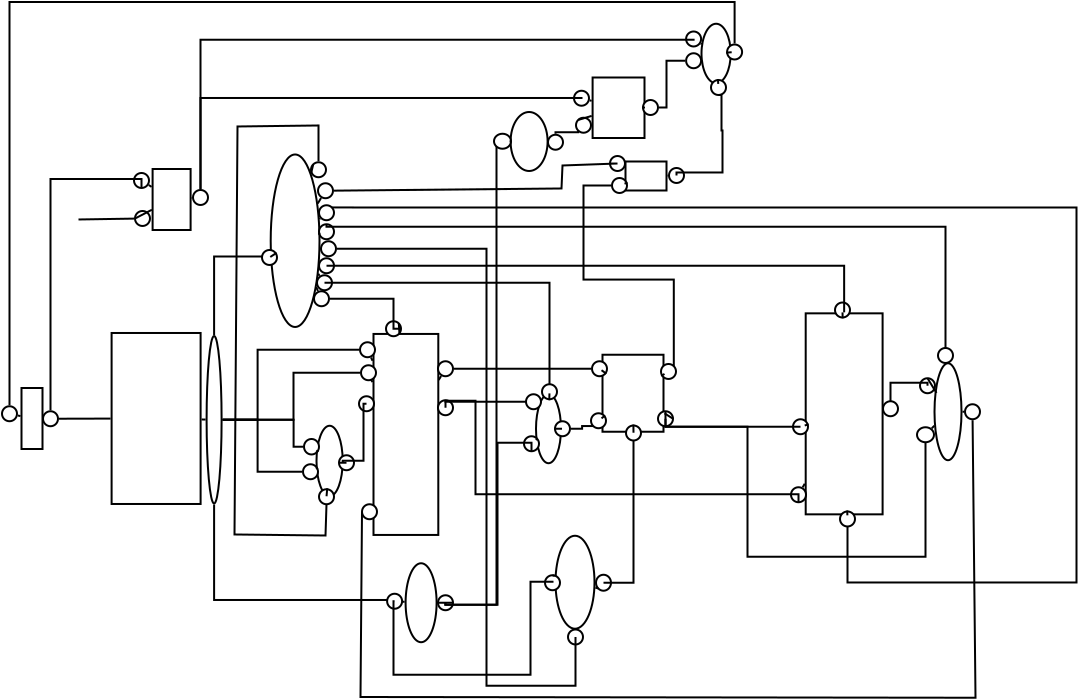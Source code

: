 <?xml version="1.0" encoding="UTF-8"?>
<dia:diagram xmlns:dia="http://www.lysator.liu.se/~alla/dia/">
  <dia:layer name="Background" visible="true" active="true">
    <dia:object type="Standard - Box" version="0" id="O0">
      <dia:attribute name="obj_pos">
        <dia:point val="8.75,5.987"/>
      </dia:attribute>
      <dia:attribute name="obj_bb">
        <dia:rectangle val="8.7,5.938;13.25,14.588"/>
      </dia:attribute>
      <dia:attribute name="elem_corner">
        <dia:point val="8.75,5.987"/>
      </dia:attribute>
      <dia:attribute name="elem_width">
        <dia:real val="4.45"/>
      </dia:attribute>
      <dia:attribute name="elem_height">
        <dia:real val="8.55"/>
      </dia:attribute>
      <dia:attribute name="show_background">
        <dia:boolean val="true"/>
      </dia:attribute>
    </dia:object>
    <dia:object type="Standard - Box" version="0" id="O1">
      <dia:attribute name="obj_pos">
        <dia:point val="43.455,5.005"/>
      </dia:attribute>
      <dia:attribute name="obj_bb">
        <dia:rectangle val="43.405,4.955;47.35,15.105"/>
      </dia:attribute>
      <dia:attribute name="elem_corner">
        <dia:point val="43.455,5.005"/>
      </dia:attribute>
      <dia:attribute name="elem_width">
        <dia:real val="3.845"/>
      </dia:attribute>
      <dia:attribute name="elem_height">
        <dia:real val="10.05"/>
      </dia:attribute>
      <dia:attribute name="show_background">
        <dia:boolean val="true"/>
      </dia:attribute>
    </dia:object>
    <dia:object type="Standard - Line" version="0" id="O2">
      <dia:attribute name="obj_pos">
        <dia:point val="6.119,10.274"/>
      </dia:attribute>
      <dia:attribute name="obj_bb">
        <dia:rectangle val="6.069,10.218;8.751,10.324"/>
      </dia:attribute>
      <dia:attribute name="conn_endpoints">
        <dia:point val="6.119,10.274"/>
        <dia:point val="8.7,10.268"/>
      </dia:attribute>
      <dia:attribute name="numcp">
        <dia:int val="1"/>
      </dia:attribute>
      <dia:connections>
        <dia:connection handle="0" to="O84" connection="8"/>
        <dia:connection handle="1" to="O0" connection="8"/>
      </dia:connections>
    </dia:object>
    <dia:object type="Standard - Line" version="0" id="O3">
      <dia:attribute name="obj_pos">
        <dia:point val="13.25,10.312"/>
      </dia:attribute>
      <dia:attribute name="obj_bb">
        <dia:rectangle val="13.199,10.261;13.501,10.367"/>
      </dia:attribute>
      <dia:attribute name="conn_endpoints">
        <dia:point val="13.25,10.312"/>
        <dia:point val="13.45,10.316"/>
      </dia:attribute>
      <dia:attribute name="numcp">
        <dia:int val="1"/>
      </dia:attribute>
      <dia:connections>
        <dia:connection handle="0" to="O0" connection="8"/>
        <dia:connection handle="1" to="O6" connection="8"/>
      </dia:connections>
    </dia:object>
    <dia:object type="Standard - Line" version="0" id="O4">
      <dia:attribute name="obj_pos">
        <dia:point val="25.105,9.954"/>
      </dia:attribute>
      <dia:attribute name="obj_bb">
        <dia:rectangle val="25.023,9.885;25.174,10.032"/>
      </dia:attribute>
      <dia:attribute name="conn_endpoints">
        <dia:point val="25.105,9.954"/>
        <dia:point val="25.093,9.963"/>
      </dia:attribute>
      <dia:attribute name="numcp">
        <dia:int val="1"/>
      </dia:attribute>
      <dia:connections>
        <dia:connection handle="0" to="O5" connection="8"/>
        <dia:connection handle="1" to="O55" connection="8"/>
      </dia:connections>
    </dia:object>
    <dia:object type="Standard - Box" version="0" id="O5">
      <dia:attribute name="obj_pos">
        <dia:point val="21.845,6.035"/>
      </dia:attribute>
      <dia:attribute name="obj_bb">
        <dia:rectangle val="21.795,5.985;25.135,16.135"/>
      </dia:attribute>
      <dia:attribute name="elem_corner">
        <dia:point val="21.845,6.035"/>
      </dia:attribute>
      <dia:attribute name="elem_width">
        <dia:real val="3.24"/>
      </dia:attribute>
      <dia:attribute name="elem_height">
        <dia:real val="10.05"/>
      </dia:attribute>
      <dia:attribute name="show_background">
        <dia:boolean val="true"/>
      </dia:attribute>
    </dia:object>
    <dia:object type="Standard - Ellipse" version="0" id="O6">
      <dia:attribute name="obj_pos">
        <dia:point val="13.5,6.138"/>
      </dia:attribute>
      <dia:attribute name="obj_bb">
        <dia:rectangle val="13.45,6.088;14.3,14.562"/>
      </dia:attribute>
      <dia:attribute name="elem_corner">
        <dia:point val="13.5,6.138"/>
      </dia:attribute>
      <dia:attribute name="elem_width">
        <dia:real val="0.75"/>
      </dia:attribute>
      <dia:attribute name="elem_height">
        <dia:real val="8.375"/>
      </dia:attribute>
    </dia:object>
    <dia:object type="Standard - Ellipse" version="0" id="O7">
      <dia:attribute name="obj_pos">
        <dia:point val="16.705,-2.938"/>
      </dia:attribute>
      <dia:attribute name="obj_bb">
        <dia:rectangle val="16.655,-2.987;19.195,5.737"/>
      </dia:attribute>
      <dia:attribute name="elem_corner">
        <dia:point val="16.705,-2.938"/>
      </dia:attribute>
      <dia:attribute name="elem_width">
        <dia:real val="2.44"/>
      </dia:attribute>
      <dia:attribute name="elem_height">
        <dia:real val="8.625"/>
      </dia:attribute>
    </dia:object>
    <dia:object type="Standard - Ellipse" version="0" id="O8">
      <dia:attribute name="obj_pos">
        <dia:point val="18.995,10.625"/>
      </dia:attribute>
      <dia:attribute name="obj_bb">
        <dia:rectangle val="18.945,10.575;20.355,14.2"/>
      </dia:attribute>
      <dia:attribute name="elem_corner">
        <dia:point val="18.995,10.625"/>
      </dia:attribute>
      <dia:attribute name="elem_width">
        <dia:real val="1.31"/>
      </dia:attribute>
      <dia:attribute name="elem_height">
        <dia:real val="3.525"/>
      </dia:attribute>
    </dia:object>
    <dia:object type="Standard - ZigZagLine" version="1" id="O9">
      <dia:attribute name="obj_pos">
        <dia:point val="13.875,6.088"/>
      </dia:attribute>
      <dia:attribute name="obj_bb">
        <dia:rectangle val="13.825,2.112;16.695,6.138"/>
      </dia:attribute>
      <dia:attribute name="orth_points">
        <dia:point val="13.875,6.088"/>
        <dia:point val="13.875,2.163"/>
        <dia:point val="16.645,2.163"/>
        <dia:point val="16.645,2.212"/>
      </dia:attribute>
      <dia:attribute name="orth_orient">
        <dia:enum val="1"/>
        <dia:enum val="0"/>
        <dia:enum val="1"/>
      </dia:attribute>
      <dia:attribute name="autorouting">
        <dia:boolean val="false"/>
      </dia:attribute>
      <dia:connections>
        <dia:connection handle="0" to="O6" connection="8"/>
        <dia:connection handle="1" to="O57" connection="8"/>
      </dia:connections>
    </dia:object>
    <dia:object type="Standard - ZigZagLine" version="1" id="O10">
      <dia:attribute name="obj_pos">
        <dia:point val="14.3,10.325"/>
      </dia:attribute>
      <dia:attribute name="obj_bb">
        <dia:rectangle val="14.25,6.775;21.171,10.375"/>
      </dia:attribute>
      <dia:attribute name="orth_points">
        <dia:point val="14.3,10.325"/>
        <dia:point val="16.05,10.325"/>
        <dia:point val="16.05,6.825"/>
        <dia:point val="21.12,6.825"/>
      </dia:attribute>
      <dia:attribute name="orth_orient">
        <dia:enum val="0"/>
        <dia:enum val="1"/>
        <dia:enum val="0"/>
      </dia:attribute>
      <dia:attribute name="autorouting">
        <dia:boolean val="false"/>
      </dia:attribute>
      <dia:connections>
        <dia:connection handle="0" to="O6" connection="8"/>
        <dia:connection handle="1" to="O16" connection="8"/>
      </dia:connections>
    </dia:object>
    <dia:object type="Standard - ZigZagLine" version="1" id="O11">
      <dia:attribute name="obj_pos">
        <dia:point val="14.3,10.325"/>
      </dia:attribute>
      <dia:attribute name="obj_bb">
        <dia:rectangle val="14.25,7.925;21.22,10.375"/>
      </dia:attribute>
      <dia:attribute name="orth_points">
        <dia:point val="14.3,10.325"/>
        <dia:point val="17.845,10.325"/>
        <dia:point val="17.845,7.975"/>
        <dia:point val="21.17,7.975"/>
      </dia:attribute>
      <dia:attribute name="orth_orient">
        <dia:enum val="0"/>
        <dia:enum val="1"/>
        <dia:enum val="0"/>
      </dia:attribute>
      <dia:attribute name="autorouting">
        <dia:boolean val="false"/>
      </dia:attribute>
      <dia:connections>
        <dia:connection handle="0" to="O6" connection="8"/>
        <dia:connection handle="1" to="O19" connection="8"/>
      </dia:connections>
    </dia:object>
    <dia:object type="Standard - Line" version="0" id="O12">
      <dia:attribute name="obj_pos">
        <dia:point val="21.721,7.212"/>
      </dia:attribute>
      <dia:attribute name="obj_bb">
        <dia:rectangle val="21.654,7.146;21.862,7.443"/>
      </dia:attribute>
      <dia:attribute name="conn_endpoints">
        <dia:point val="21.721,7.212"/>
        <dia:point val="21.795,7.377"/>
      </dia:attribute>
      <dia:attribute name="numcp">
        <dia:int val="1"/>
      </dia:attribute>
      <dia:connections>
        <dia:connection handle="0" to="O16" connection="8"/>
        <dia:connection handle="1" to="O5" connection="8"/>
      </dia:connections>
    </dia:object>
    <dia:object type="Standard - Line" version="0" id="O13">
      <dia:attribute name="obj_pos">
        <dia:point val="21.33,7.71"/>
      </dia:attribute>
      <dia:attribute name="obj_bb">
        <dia:rectangle val="21.261,7.641;21.865,8.51"/>
      </dia:attribute>
      <dia:attribute name="conn_endpoints">
        <dia:point val="21.33,7.71"/>
        <dia:point val="21.796,8.441"/>
      </dia:attribute>
      <dia:attribute name="numcp">
        <dia:int val="1"/>
      </dia:attribute>
      <dia:connections>
        <dia:connection handle="0" to="O19" connection="0"/>
        <dia:connection handle="1" to="O5" connection="8"/>
      </dia:connections>
    </dia:object>
    <dia:object type="Standard - Line" version="0" id="O14">
      <dia:attribute name="obj_pos">
        <dia:point val="21.795,9.758"/>
      </dia:attribute>
      <dia:attribute name="obj_bb">
        <dia:rectangle val="21.725,9.688;21.901,9.856"/>
      </dia:attribute>
      <dia:attribute name="conn_endpoints">
        <dia:point val="21.795,9.758"/>
        <dia:point val="21.83,9.786"/>
      </dia:attribute>
      <dia:attribute name="numcp">
        <dia:int val="1"/>
      </dia:attribute>
      <dia:connections>
        <dia:connection handle="0" to="O5" connection="8"/>
        <dia:connection handle="1" to="O18" connection="8"/>
      </dia:connections>
    </dia:object>
    <dia:object type="Standard - Line" version="0" id="O15">
      <dia:attribute name="obj_pos">
        <dia:point val="21.825,14.544"/>
      </dia:attribute>
      <dia:attribute name="obj_bb">
        <dia:rectangle val="21.731,14.477;21.891,14.667"/>
      </dia:attribute>
      <dia:attribute name="conn_endpoints">
        <dia:point val="21.825,14.544"/>
        <dia:point val="21.798,14.6"/>
      </dia:attribute>
      <dia:attribute name="numcp">
        <dia:int val="1"/>
      </dia:attribute>
      <dia:connections>
        <dia:connection handle="0" to="O17" connection="8"/>
        <dia:connection handle="1" to="O5" connection="8"/>
      </dia:connections>
    </dia:object>
    <dia:object type="Standard - Ellipse" version="0" id="O16">
      <dia:attribute name="obj_pos">
        <dia:point val="21.17,6.45"/>
      </dia:attribute>
      <dia:attribute name="obj_bb">
        <dia:rectangle val="21.12,6.4;21.97,7.25"/>
      </dia:attribute>
      <dia:attribute name="elem_corner">
        <dia:point val="21.17,6.45"/>
      </dia:attribute>
      <dia:attribute name="elem_width">
        <dia:real val="0.75"/>
      </dia:attribute>
      <dia:attribute name="elem_height">
        <dia:real val="0.75"/>
      </dia:attribute>
    </dia:object>
    <dia:object type="Standard - Ellipse" version="0" id="O17">
      <dia:attribute name="obj_pos">
        <dia:point val="21.27,14.55"/>
      </dia:attribute>
      <dia:attribute name="obj_bb">
        <dia:rectangle val="21.22,14.5;22.07,15.35"/>
      </dia:attribute>
      <dia:attribute name="elem_corner">
        <dia:point val="21.27,14.55"/>
      </dia:attribute>
      <dia:attribute name="elem_width">
        <dia:real val="0.75"/>
      </dia:attribute>
      <dia:attribute name="elem_height">
        <dia:real val="0.75"/>
      </dia:attribute>
    </dia:object>
    <dia:object type="Standard - Ellipse" version="0" id="O18">
      <dia:attribute name="obj_pos">
        <dia:point val="21.12,9.15"/>
      </dia:attribute>
      <dia:attribute name="obj_bb">
        <dia:rectangle val="21.07,9.1;21.92,9.95"/>
      </dia:attribute>
      <dia:attribute name="elem_corner">
        <dia:point val="21.12,9.15"/>
      </dia:attribute>
      <dia:attribute name="elem_width">
        <dia:real val="0.75"/>
      </dia:attribute>
      <dia:attribute name="elem_height">
        <dia:real val="0.75"/>
      </dia:attribute>
    </dia:object>
    <dia:object type="Standard - Ellipse" version="0" id="O19">
      <dia:attribute name="obj_pos">
        <dia:point val="21.22,7.6"/>
      </dia:attribute>
      <dia:attribute name="obj_bb">
        <dia:rectangle val="21.17,7.55;22.02,8.4"/>
      </dia:attribute>
      <dia:attribute name="elem_corner">
        <dia:point val="21.22,7.6"/>
      </dia:attribute>
      <dia:attribute name="elem_width">
        <dia:real val="0.75"/>
      </dia:attribute>
      <dia:attribute name="elem_height">
        <dia:real val="0.75"/>
      </dia:attribute>
    </dia:object>
    <dia:object type="Standard - Ellipse" version="0" id="O20">
      <dia:attribute name="obj_pos">
        <dia:point val="18.32,12.55"/>
      </dia:attribute>
      <dia:attribute name="obj_bb">
        <dia:rectangle val="18.27,12.5;19.12,13.35"/>
      </dia:attribute>
      <dia:attribute name="elem_corner">
        <dia:point val="18.32,12.55"/>
      </dia:attribute>
      <dia:attribute name="elem_width">
        <dia:real val="0.75"/>
      </dia:attribute>
      <dia:attribute name="elem_height">
        <dia:real val="0.75"/>
      </dia:attribute>
    </dia:object>
    <dia:object type="Standard - Ellipse" version="0" id="O21">
      <dia:attribute name="obj_pos">
        <dia:point val="18.37,11.287"/>
      </dia:attribute>
      <dia:attribute name="obj_bb">
        <dia:rectangle val="18.32,11.238;19.17,12.113"/>
      </dia:attribute>
      <dia:attribute name="elem_corner">
        <dia:point val="18.37,11.287"/>
      </dia:attribute>
      <dia:attribute name="elem_width">
        <dia:real val="0.75"/>
      </dia:attribute>
      <dia:attribute name="elem_height">
        <dia:real val="0.775"/>
      </dia:attribute>
    </dia:object>
    <dia:object type="Standard - Line" version="0" id="O22">
      <dia:attribute name="obj_pos">
        <dia:point val="19.082,11.94"/>
      </dia:attribute>
      <dia:attribute name="obj_bb">
        <dia:rectangle val="18.913,11.793;19.152,12.01"/>
      </dia:attribute>
      <dia:attribute name="conn_endpoints">
        <dia:point val="19.082,11.94"/>
        <dia:point val="18.984,11.863"/>
      </dia:attribute>
      <dia:attribute name="numcp">
        <dia:int val="1"/>
      </dia:attribute>
      <dia:connections>
        <dia:connection handle="0" to="O21" connection="8"/>
        <dia:connection handle="1" to="O8" connection="8"/>
      </dia:connections>
    </dia:object>
    <dia:object type="Standard - Line" version="0" id="O23">
      <dia:attribute name="obj_pos">
        <dia:point val="19.065,12.717"/>
      </dia:attribute>
      <dia:attribute name="obj_bb">
        <dia:rectangle val="18.897,12.649;19.133,12.841"/>
      </dia:attribute>
      <dia:attribute name="conn_endpoints">
        <dia:point val="19.065,12.717"/>
        <dia:point val="18.965,12.773"/>
      </dia:attribute>
      <dia:attribute name="numcp">
        <dia:int val="1"/>
      </dia:attribute>
      <dia:connections>
        <dia:connection handle="0" to="O20" connection="8"/>
        <dia:connection handle="1" to="O8" connection="8"/>
      </dia:connections>
    </dia:object>
    <dia:object type="Standard - ZigZagLine" version="1" id="O24">
      <dia:attribute name="obj_pos">
        <dia:point val="14.299,10.325"/>
      </dia:attribute>
      <dia:attribute name="obj_bb">
        <dia:rectangle val="14.249,10.275;18.37,11.725"/>
      </dia:attribute>
      <dia:attribute name="orth_points">
        <dia:point val="14.299,10.325"/>
        <dia:point val="17.85,10.325"/>
        <dia:point val="17.85,11.675"/>
        <dia:point val="18.32,11.675"/>
      </dia:attribute>
      <dia:attribute name="orth_orient">
        <dia:enum val="0"/>
        <dia:enum val="1"/>
        <dia:enum val="0"/>
      </dia:attribute>
      <dia:attribute name="autorouting">
        <dia:boolean val="false"/>
      </dia:attribute>
      <dia:connections>
        <dia:connection handle="0" to="O6" connection="8"/>
        <dia:connection handle="1" to="O21" connection="8"/>
      </dia:connections>
    </dia:object>
    <dia:object type="Standard - ZigZagLine" version="1" id="O25">
      <dia:attribute name="obj_pos">
        <dia:point val="14.3,10.325"/>
      </dia:attribute>
      <dia:attribute name="obj_bb">
        <dia:rectangle val="14.25,10.275;18.32,12.975"/>
      </dia:attribute>
      <dia:attribute name="orth_points">
        <dia:point val="14.3,10.325"/>
        <dia:point val="16.05,10.325"/>
        <dia:point val="16.05,12.925"/>
        <dia:point val="18.27,12.925"/>
      </dia:attribute>
      <dia:attribute name="orth_orient">
        <dia:enum val="0"/>
        <dia:enum val="1"/>
        <dia:enum val="0"/>
      </dia:attribute>
      <dia:attribute name="autorouting">
        <dia:boolean val="false"/>
      </dia:attribute>
      <dia:connections>
        <dia:connection handle="0" to="O6" connection="8"/>
        <dia:connection handle="1" to="O20" connection="8"/>
      </dia:connections>
    </dia:object>
    <dia:object type="Standard - Ellipse" version="0" id="O26">
      <dia:attribute name="obj_pos">
        <dia:point val="23.45,17.5"/>
      </dia:attribute>
      <dia:attribute name="obj_bb">
        <dia:rectangle val="23.4,17.45;25.05,21.5"/>
      </dia:attribute>
      <dia:attribute name="elem_corner">
        <dia:point val="23.45,17.5"/>
      </dia:attribute>
      <dia:attribute name="elem_width">
        <dia:real val="1.55"/>
      </dia:attribute>
      <dia:attribute name="elem_height">
        <dia:real val="3.95"/>
      </dia:attribute>
    </dia:object>
    <dia:object type="Standard - ZigZagLine" version="1" id="O27">
      <dia:attribute name="obj_pos">
        <dia:point val="13.875,14.561"/>
      </dia:attribute>
      <dia:attribute name="obj_bb">
        <dia:rectangle val="13.825,14.511;22.95,19.45"/>
      </dia:attribute>
      <dia:attribute name="orth_points">
        <dia:point val="13.875,14.561"/>
        <dia:point val="13.875,19.337"/>
        <dia:point val="22.9,19.337"/>
        <dia:point val="22.9,19.4"/>
      </dia:attribute>
      <dia:attribute name="orth_orient">
        <dia:enum val="1"/>
        <dia:enum val="0"/>
        <dia:enum val="1"/>
      </dia:attribute>
      <dia:attribute name="autorouting">
        <dia:boolean val="false"/>
      </dia:attribute>
      <dia:connections>
        <dia:connection handle="0" to="O6" connection="8"/>
        <dia:connection handle="1" to="O56" connection="8"/>
      </dia:connections>
    </dia:object>
    <dia:object type="Standard - Ellipse" version="0" id="O28">
      <dia:attribute name="obj_pos">
        <dia:point val="28.7,-5.062"/>
      </dia:attribute>
      <dia:attribute name="obj_bb">
        <dia:rectangle val="28.65,-5.112;30.6,-2.062"/>
      </dia:attribute>
      <dia:attribute name="elem_corner">
        <dia:point val="28.7,-5.062"/>
      </dia:attribute>
      <dia:attribute name="elem_width">
        <dia:real val="1.85"/>
      </dia:attribute>
      <dia:attribute name="elem_height">
        <dia:real val="2.95"/>
      </dia:attribute>
    </dia:object>
    <dia:object type="Standard - Box" version="0" id="O29">
      <dia:attribute name="obj_pos">
        <dia:point val="32.8,-6.787"/>
      </dia:attribute>
      <dia:attribute name="obj_bb">
        <dia:rectangle val="32.75,-6.838;35.445,-3.712"/>
      </dia:attribute>
      <dia:attribute name="elem_corner">
        <dia:point val="32.8,-6.787"/>
      </dia:attribute>
      <dia:attribute name="elem_width">
        <dia:real val="2.595"/>
      </dia:attribute>
      <dia:attribute name="elem_height">
        <dia:real val="3.025"/>
      </dia:attribute>
      <dia:attribute name="show_background">
        <dia:boolean val="true"/>
      </dia:attribute>
    </dia:object>
    <dia:object type="Standard - Ellipse" version="0" id="O30">
      <dia:attribute name="obj_pos">
        <dia:point val="3.27,9.65"/>
      </dia:attribute>
      <dia:attribute name="obj_bb">
        <dia:rectangle val="3.22,9.6;4.07,10.45"/>
      </dia:attribute>
      <dia:attribute name="elem_corner">
        <dia:point val="3.27,9.65"/>
      </dia:attribute>
      <dia:attribute name="elem_width">
        <dia:real val="0.75"/>
      </dia:attribute>
      <dia:attribute name="elem_height">
        <dia:real val="0.75"/>
      </dia:attribute>
    </dia:object>
    <dia:object type="Standard - Ellipse" version="0" id="O31">
      <dia:attribute name="obj_pos">
        <dia:point val="31.87,-6.125"/>
      </dia:attribute>
      <dia:attribute name="obj_bb">
        <dia:rectangle val="31.82,-6.175;32.67,-5.325"/>
      </dia:attribute>
      <dia:attribute name="elem_corner">
        <dia:point val="31.87,-6.125"/>
      </dia:attribute>
      <dia:attribute name="elem_width">
        <dia:real val="0.75"/>
      </dia:attribute>
      <dia:attribute name="elem_height">
        <dia:real val="0.75"/>
      </dia:attribute>
    </dia:object>
    <dia:object type="Standard - Ellipse" version="0" id="O32">
      <dia:attribute name="obj_pos">
        <dia:point val="31.97,-4.775"/>
      </dia:attribute>
      <dia:attribute name="obj_bb">
        <dia:rectangle val="31.92,-4.825;32.77,-3.975"/>
      </dia:attribute>
      <dia:attribute name="elem_corner">
        <dia:point val="31.97,-4.775"/>
      </dia:attribute>
      <dia:attribute name="elem_width">
        <dia:real val="0.75"/>
      </dia:attribute>
      <dia:attribute name="elem_height">
        <dia:real val="0.75"/>
      </dia:attribute>
    </dia:object>
    <dia:object type="Standard - Ellipse" version="0" id="O33">
      <dia:attribute name="obj_pos">
        <dia:point val="38.245,-9.475"/>
      </dia:attribute>
      <dia:attribute name="obj_bb">
        <dia:rectangle val="38.195,-9.525;39.755,-6.45"/>
      </dia:attribute>
      <dia:attribute name="elem_corner">
        <dia:point val="38.245,-9.475"/>
      </dia:attribute>
      <dia:attribute name="elem_width">
        <dia:real val="1.46"/>
      </dia:attribute>
      <dia:attribute name="elem_height">
        <dia:real val="2.975"/>
      </dia:attribute>
    </dia:object>
    <dia:object type="Standard - Ellipse" version="0" id="O34">
      <dia:attribute name="obj_pos">
        <dia:point val="37.475,-9.088"/>
      </dia:attribute>
      <dia:attribute name="obj_bb">
        <dia:rectangle val="37.425,-9.137;38.275,-8.287"/>
      </dia:attribute>
      <dia:attribute name="elem_corner">
        <dia:point val="37.475,-9.088"/>
      </dia:attribute>
      <dia:attribute name="elem_width">
        <dia:real val="0.75"/>
      </dia:attribute>
      <dia:attribute name="elem_height">
        <dia:real val="0.75"/>
      </dia:attribute>
    </dia:object>
    <dia:object type="Standard - Ellipse" version="0" id="O35">
      <dia:attribute name="obj_pos">
        <dia:point val="37.475,-8"/>
      </dia:attribute>
      <dia:attribute name="obj_bb">
        <dia:rectangle val="37.425,-8.05;38.275,-7.2"/>
      </dia:attribute>
      <dia:attribute name="elem_corner">
        <dia:point val="37.475,-8"/>
      </dia:attribute>
      <dia:attribute name="elem_width">
        <dia:real val="0.75"/>
      </dia:attribute>
      <dia:attribute name="elem_height">
        <dia:real val="0.75"/>
      </dia:attribute>
    </dia:object>
    <dia:object type="Standard - Box" version="0" id="O36">
      <dia:attribute name="obj_pos">
        <dia:point val="10.8,-2.212"/>
      </dia:attribute>
      <dia:attribute name="obj_bb">
        <dia:rectangle val="10.75,-2.263;12.75,0.887"/>
      </dia:attribute>
      <dia:attribute name="elem_corner">
        <dia:point val="10.8,-2.212"/>
      </dia:attribute>
      <dia:attribute name="elem_width">
        <dia:real val="1.9"/>
      </dia:attribute>
      <dia:attribute name="elem_height">
        <dia:real val="3.05"/>
      </dia:attribute>
      <dia:attribute name="show_background">
        <dia:boolean val="true"/>
      </dia:attribute>
    </dia:object>
    <dia:object type="Standard - Ellipse" version="0" id="O37">
      <dia:attribute name="obj_pos">
        <dia:point val="9.87,-2.013"/>
      </dia:attribute>
      <dia:attribute name="obj_bb">
        <dia:rectangle val="9.82,-2.062;10.67,-1.212"/>
      </dia:attribute>
      <dia:attribute name="elem_corner">
        <dia:point val="9.87,-2.013"/>
      </dia:attribute>
      <dia:attribute name="elem_width">
        <dia:real val="0.75"/>
      </dia:attribute>
      <dia:attribute name="elem_height">
        <dia:real val="0.75"/>
      </dia:attribute>
    </dia:object>
    <dia:object type="Standard - Ellipse" version="0" id="O38">
      <dia:attribute name="obj_pos">
        <dia:point val="9.92,-0.113"/>
      </dia:attribute>
      <dia:attribute name="obj_bb">
        <dia:rectangle val="9.87,-0.163;10.72,0.688"/>
      </dia:attribute>
      <dia:attribute name="elem_corner">
        <dia:point val="9.92,-0.113"/>
      </dia:attribute>
      <dia:attribute name="elem_width">
        <dia:real val="0.75"/>
      </dia:attribute>
      <dia:attribute name="elem_height">
        <dia:real val="0.75"/>
      </dia:attribute>
    </dia:object>
    <dia:object type="Standard - ZigZagLine" version="1" id="O39">
      <dia:attribute name="obj_pos">
        <dia:point val="13.195,-1.211"/>
      </dia:attribute>
      <dia:attribute name="obj_bb">
        <dia:rectangle val="13.145,-5.812;32.295,-1.161"/>
      </dia:attribute>
      <dia:attribute name="orth_points">
        <dia:point val="13.195,-1.211"/>
        <dia:point val="13.195,-5.763"/>
        <dia:point val="32.245,-5.763"/>
        <dia:point val="32.245,-5.75"/>
      </dia:attribute>
      <dia:attribute name="orth_orient">
        <dia:enum val="1"/>
        <dia:enum val="0"/>
        <dia:enum val="1"/>
      </dia:attribute>
      <dia:attribute name="autorouting">
        <dia:boolean val="false"/>
      </dia:attribute>
      <dia:connections>
        <dia:connection handle="0" to="O40" connection="8"/>
        <dia:connection handle="1" to="O31" connection="8"/>
      </dia:connections>
    </dia:object>
    <dia:object type="Standard - Ellipse" version="0" id="O40">
      <dia:attribute name="obj_pos">
        <dia:point val="12.82,-1.163"/>
      </dia:attribute>
      <dia:attribute name="obj_bb">
        <dia:rectangle val="12.77,-1.212;13.62,-0.362"/>
      </dia:attribute>
      <dia:attribute name="elem_corner">
        <dia:point val="12.82,-1.163"/>
      </dia:attribute>
      <dia:attribute name="elem_width">
        <dia:real val="0.75"/>
      </dia:attribute>
      <dia:attribute name="elem_height">
        <dia:real val="0.75"/>
      </dia:attribute>
    </dia:object>
    <dia:object type="Standard - Line" version="0" id="O41">
      <dia:attribute name="obj_pos">
        <dia:point val="12.75,-0.757"/>
      </dia:attribute>
      <dia:attribute name="obj_bb">
        <dia:rectangle val="12.697,-0.811;12.824,-0.703"/>
      </dia:attribute>
      <dia:attribute name="conn_endpoints">
        <dia:point val="12.75,-0.757"/>
        <dia:point val="12.771,-0.758"/>
      </dia:attribute>
      <dia:attribute name="numcp">
        <dia:int val="1"/>
      </dia:attribute>
      <dia:connections>
        <dia:connection handle="0" to="O36" connection="8"/>
        <dia:connection handle="1" to="O40" connection="8"/>
      </dia:connections>
    </dia:object>
    <dia:object type="Standard - Line" version="0" id="O42">
      <dia:attribute name="obj_pos">
        <dia:point val="10.604,-1.411"/>
      </dia:attribute>
      <dia:attribute name="obj_bb">
        <dia:rectangle val="10.535,-1.48;10.819,-1.25"/>
      </dia:attribute>
      <dia:attribute name="conn_endpoints">
        <dia:point val="10.604,-1.411"/>
        <dia:point val="10.75,-1.319"/>
      </dia:attribute>
      <dia:attribute name="numcp">
        <dia:int val="1"/>
      </dia:attribute>
      <dia:connections>
        <dia:connection handle="0" to="O37" connection="8"/>
        <dia:connection handle="1" to="O36" connection="8"/>
      </dia:connections>
    </dia:object>
    <dia:object type="Standard - Line" version="0" id="O43">
      <dia:attribute name="obj_pos">
        <dia:point val="9.92,0.263"/>
      </dia:attribute>
      <dia:attribute name="obj_bb">
        <dia:rectangle val="9.853,-0.243;10.831,0.33"/>
      </dia:attribute>
      <dia:attribute name="conn_endpoints">
        <dia:point val="9.92,0.263"/>
        <dia:point val="10.764,-0.175"/>
      </dia:attribute>
      <dia:attribute name="numcp">
        <dia:int val="1"/>
      </dia:attribute>
      <dia:connections>
        <dia:connection handle="0" to="O38" connection="3"/>
        <dia:connection handle="1" to="O36" connection="8"/>
      </dia:connections>
    </dia:object>
    <dia:object type="Standard - Line" version="0" id="O44">
      <dia:attribute name="obj_pos">
        <dia:point val="32.654,-5.645"/>
      </dia:attribute>
      <dia:attribute name="obj_bb">
        <dia:rectangle val="32.593,-5.706;32.812,-5.559"/>
      </dia:attribute>
      <dia:attribute name="conn_endpoints">
        <dia:point val="32.654,-5.645"/>
        <dia:point val="32.751,-5.62"/>
      </dia:attribute>
      <dia:attribute name="numcp">
        <dia:int val="1"/>
      </dia:attribute>
      <dia:connections>
        <dia:connection handle="0" to="O31" connection="8"/>
        <dia:connection handle="1" to="O29" connection="8"/>
      </dia:connections>
    </dia:object>
    <dia:object type="Standard - Line" version="0" id="O45">
      <dia:attribute name="obj_pos">
        <dia:point val="32.08,-4.665"/>
      </dia:attribute>
      <dia:attribute name="obj_bb">
        <dia:rectangle val="32.017,-4.931;32.816,-4.603"/>
      </dia:attribute>
      <dia:attribute name="conn_endpoints">
        <dia:point val="32.08,-4.665"/>
        <dia:point val="32.754,-4.869"/>
      </dia:attribute>
      <dia:attribute name="numcp">
        <dia:int val="1"/>
      </dia:attribute>
      <dia:connections>
        <dia:connection handle="0" to="O32" connection="0"/>
        <dia:connection handle="1" to="O29" connection="8"/>
      </dia:connections>
    </dia:object>
    <dia:object type="Standard - Line" version="0" id="O46">
      <dia:attribute name="obj_pos">
        <dia:point val="38.207,-8.482"/>
      </dia:attribute>
      <dia:attribute name="obj_bb">
        <dia:rectangle val="38.138,-8.551;38.323,-8.383"/>
      </dia:attribute>
      <dia:attribute name="conn_endpoints">
        <dia:point val="38.207,-8.482"/>
        <dia:point val="38.254,-8.452"/>
      </dia:attribute>
      <dia:attribute name="numcp">
        <dia:int val="1"/>
      </dia:attribute>
      <dia:connections>
        <dia:connection handle="0" to="O34" connection="8"/>
        <dia:connection handle="1" to="O33" connection="8"/>
      </dia:connections>
    </dia:object>
    <dia:object type="Standard - Line" version="0" id="O47">
      <dia:attribute name="obj_pos">
        <dia:point val="38.255,-7.755"/>
      </dia:attribute>
      <dia:attribute name="obj_bb">
        <dia:rectangle val="38.145,-7.818;38.318,-7.677"/>
      </dia:attribute>
      <dia:attribute name="conn_endpoints">
        <dia:point val="38.255,-7.755"/>
        <dia:point val="38.208,-7.74"/>
      </dia:attribute>
      <dia:attribute name="numcp">
        <dia:int val="1"/>
      </dia:attribute>
      <dia:connections>
        <dia:connection handle="0" to="O35" connection="8"/>
        <dia:connection handle="1" to="O33" connection="8"/>
      </dia:connections>
    </dia:object>
    <dia:object type="Standard - Ellipse" version="0" id="O48">
      <dia:attribute name="obj_pos">
        <dia:point val="35.32,-5.662"/>
      </dia:attribute>
      <dia:attribute name="obj_bb">
        <dia:rectangle val="35.27,-5.713;36.12,-4.862"/>
      </dia:attribute>
      <dia:attribute name="elem_corner">
        <dia:point val="35.32,-5.662"/>
      </dia:attribute>
      <dia:attribute name="elem_width">
        <dia:real val="0.75"/>
      </dia:attribute>
      <dia:attribute name="elem_height">
        <dia:real val="0.75"/>
      </dia:attribute>
    </dia:object>
    <dia:object type="Standard - Ellipse" version="0" id="O49">
      <dia:attribute name="obj_pos">
        <dia:point val="39.525,-8.438"/>
      </dia:attribute>
      <dia:attribute name="obj_bb">
        <dia:rectangle val="39.475,-8.488;40.325,-7.638"/>
      </dia:attribute>
      <dia:attribute name="elem_corner">
        <dia:point val="39.525,-8.438"/>
      </dia:attribute>
      <dia:attribute name="elem_width">
        <dia:real val="0.75"/>
      </dia:attribute>
      <dia:attribute name="elem_height">
        <dia:real val="0.75"/>
      </dia:attribute>
    </dia:object>
    <dia:object type="Standard - Line" version="0" id="O50">
      <dia:attribute name="obj_pos">
        <dia:point val="35.42,-5.285"/>
      </dia:attribute>
      <dia:attribute name="obj_bb">
        <dia:rectangle val="35.219,-5.336;35.471,-5.234"/>
      </dia:attribute>
      <dia:attribute name="conn_endpoints">
        <dia:point val="35.42,-5.285"/>
        <dia:point val="35.27,-5.284"/>
      </dia:attribute>
      <dia:attribute name="numcp">
        <dia:int val="1"/>
      </dia:attribute>
      <dia:connections>
        <dia:connection handle="0" to="O29" connection="8"/>
        <dia:connection handle="1" to="O48" connection="8"/>
      </dia:connections>
    </dia:object>
    <dia:object type="Standard - Line" version="0" id="O51">
      <dia:attribute name="obj_pos">
        <dia:point val="39.754,-8.051"/>
      </dia:attribute>
      <dia:attribute name="obj_bb">
        <dia:rectangle val="39.422,-8.105;39.808,-7.974"/>
      </dia:attribute>
      <dia:attribute name="conn_endpoints">
        <dia:point val="39.754,-8.051"/>
        <dia:point val="39.476,-8.028"/>
      </dia:attribute>
      <dia:attribute name="numcp">
        <dia:int val="1"/>
      </dia:attribute>
      <dia:connections>
        <dia:connection handle="0" to="O33" connection="8"/>
        <dia:connection handle="1" to="O49" connection="8"/>
      </dia:connections>
    </dia:object>
    <dia:object type="Standard - ZigZagLine" version="1" id="O52">
      <dia:attribute name="obj_pos">
        <dia:point val="30.945,-3.974"/>
      </dia:attribute>
      <dia:attribute name="obj_bb">
        <dia:rectangle val="30.895,-4.185;32.13,-3.924"/>
      </dia:attribute>
      <dia:attribute name="orth_points">
        <dia:point val="30.945,-3.974"/>
        <dia:point val="30.945,-4.05"/>
        <dia:point val="32.08,-4.05"/>
        <dia:point val="32.08,-4.135"/>
      </dia:attribute>
      <dia:attribute name="orth_orient">
        <dia:enum val="1"/>
        <dia:enum val="0"/>
        <dia:enum val="1"/>
      </dia:attribute>
      <dia:attribute name="autorouting">
        <dia:boolean val="false"/>
      </dia:attribute>
      <dia:connections>
        <dia:connection handle="0" to="O78" connection="8"/>
        <dia:connection handle="1" to="O32" connection="5"/>
      </dia:connections>
    </dia:object>
    <dia:object type="Standard - ZigZagLine" version="1" id="O53">
      <dia:attribute name="obj_pos">
        <dia:point val="13.195,-1.212"/>
      </dia:attribute>
      <dia:attribute name="obj_bb">
        <dia:rectangle val="13.145,-8.762;37.9,-1.162"/>
      </dia:attribute>
      <dia:attribute name="orth_points">
        <dia:point val="13.195,-1.212"/>
        <dia:point val="13.195,-8.675"/>
        <dia:point val="37.85,-8.675"/>
        <dia:point val="37.85,-8.713"/>
      </dia:attribute>
      <dia:attribute name="orth_orient">
        <dia:enum val="1"/>
        <dia:enum val="0"/>
        <dia:enum val="1"/>
      </dia:attribute>
      <dia:attribute name="autorouting">
        <dia:boolean val="false"/>
      </dia:attribute>
      <dia:connections>
        <dia:connection handle="0" to="O40" connection="8"/>
        <dia:connection handle="1" to="O34" connection="8"/>
      </dia:connections>
    </dia:object>
    <dia:object type="Standard - ZigZagLine" version="1" id="O54">
      <dia:attribute name="obj_pos">
        <dia:point val="36.12,-5.287"/>
      </dia:attribute>
      <dia:attribute name="obj_bb">
        <dia:rectangle val="36.07,-7.675;37.475,-5.237"/>
      </dia:attribute>
      <dia:attribute name="orth_points">
        <dia:point val="36.12,-5.287"/>
        <dia:point val="36.495,-5.287"/>
        <dia:point val="36.495,-7.625"/>
        <dia:point val="37.425,-7.625"/>
      </dia:attribute>
      <dia:attribute name="orth_orient">
        <dia:enum val="0"/>
        <dia:enum val="1"/>
        <dia:enum val="0"/>
      </dia:attribute>
      <dia:attribute name="autorouting">
        <dia:boolean val="false"/>
      </dia:attribute>
      <dia:connections>
        <dia:connection handle="0" to="O48" connection="8"/>
        <dia:connection handle="1" to="O35" connection="8"/>
      </dia:connections>
    </dia:object>
    <dia:object type="Standard - Ellipse" version="0" id="O55">
      <dia:attribute name="obj_pos">
        <dia:point val="25.07,9.35"/>
      </dia:attribute>
      <dia:attribute name="obj_bb">
        <dia:rectangle val="25.02,9.3;25.87,10.15"/>
      </dia:attribute>
      <dia:attribute name="elem_corner">
        <dia:point val="25.07,9.35"/>
      </dia:attribute>
      <dia:attribute name="elem_width">
        <dia:real val="0.75"/>
      </dia:attribute>
      <dia:attribute name="elem_height">
        <dia:real val="0.75"/>
      </dia:attribute>
    </dia:object>
    <dia:object type="Standard - Ellipse" version="0" id="O56">
      <dia:attribute name="obj_pos">
        <dia:point val="22.525,19.025"/>
      </dia:attribute>
      <dia:attribute name="obj_bb">
        <dia:rectangle val="22.475,18.975;23.325,19.825"/>
      </dia:attribute>
      <dia:attribute name="elem_corner">
        <dia:point val="22.525,19.025"/>
      </dia:attribute>
      <dia:attribute name="elem_width">
        <dia:real val="0.75"/>
      </dia:attribute>
      <dia:attribute name="elem_height">
        <dia:real val="0.75"/>
      </dia:attribute>
    </dia:object>
    <dia:object type="Standard - Ellipse" version="0" id="O57">
      <dia:attribute name="obj_pos">
        <dia:point val="16.27,1.837"/>
      </dia:attribute>
      <dia:attribute name="obj_bb">
        <dia:rectangle val="16.22,1.788;17.07,2.638"/>
      </dia:attribute>
      <dia:attribute name="elem_corner">
        <dia:point val="16.27,1.837"/>
      </dia:attribute>
      <dia:attribute name="elem_width">
        <dia:real val="0.75"/>
      </dia:attribute>
      <dia:attribute name="elem_height">
        <dia:real val="0.75"/>
      </dia:attribute>
    </dia:object>
    <dia:object type="Standard - Line" version="0" id="O58">
      <dia:attribute name="obj_pos">
        <dia:point val="17.001,1.98"/>
      </dia:attribute>
      <dia:attribute name="obj_bb">
        <dia:rectangle val="16.614,1.911;17.07,2.257"/>
      </dia:attribute>
      <dia:attribute name="conn_endpoints">
        <dia:point val="17.001,1.98"/>
        <dia:point val="16.683,2.187"/>
      </dia:attribute>
      <dia:attribute name="numcp">
        <dia:int val="1"/>
      </dia:attribute>
      <dia:connections>
        <dia:connection handle="0" to="O57" connection="8"/>
        <dia:connection handle="1" to="O7" connection="8"/>
      </dia:connections>
    </dia:object>
    <dia:object type="Standard - Line" version="0" id="O59">
      <dia:attribute name="obj_pos">
        <dia:point val="23.325,19.424"/>
      </dia:attribute>
      <dia:attribute name="obj_bb">
        <dia:rectangle val="23.272,19.371;23.454,19.481"/>
      </dia:attribute>
      <dia:attribute name="conn_endpoints">
        <dia:point val="23.325,19.424"/>
        <dia:point val="23.401,19.428"/>
      </dia:attribute>
      <dia:attribute name="numcp">
        <dia:int val="1"/>
      </dia:attribute>
      <dia:connections>
        <dia:connection handle="0" to="O56" connection="8"/>
        <dia:connection handle="1" to="O26" connection="8"/>
      </dia:connections>
    </dia:object>
    <dia:object type="Standard - Box" version="0" id="O60">
      <dia:attribute name="obj_pos">
        <dia:point val="4.245,8.738"/>
      </dia:attribute>
      <dia:attribute name="obj_bb">
        <dia:rectangle val="4.195,8.688;5.345,11.838"/>
      </dia:attribute>
      <dia:attribute name="elem_corner">
        <dia:point val="4.245,8.738"/>
      </dia:attribute>
      <dia:attribute name="elem_width">
        <dia:real val="1.05"/>
      </dia:attribute>
      <dia:attribute name="elem_height">
        <dia:real val="3.05"/>
      </dia:attribute>
      <dia:attribute name="show_background">
        <dia:boolean val="true"/>
      </dia:attribute>
    </dia:object>
    <dia:object type="Standard - ZigZagLine" version="1" id="O61">
      <dia:attribute name="obj_pos">
        <dia:point val="5.695,9.85"/>
      </dia:attribute>
      <dia:attribute name="obj_bb">
        <dia:rectangle val="5.645,-1.762;10.295,9.9"/>
      </dia:attribute>
      <dia:attribute name="orth_points">
        <dia:point val="5.695,9.85"/>
        <dia:point val="5.695,-1.712"/>
        <dia:point val="10.245,-1.712"/>
        <dia:point val="10.245,-1.262"/>
      </dia:attribute>
      <dia:attribute name="orth_orient">
        <dia:enum val="1"/>
        <dia:enum val="0"/>
        <dia:enum val="1"/>
      </dia:attribute>
      <dia:attribute name="autorouting">
        <dia:boolean val="false"/>
      </dia:attribute>
      <dia:connections>
        <dia:connection handle="0" to="O84" connection="8"/>
        <dia:connection handle="1" to="O37" connection="6"/>
      </dia:connections>
    </dia:object>
    <dia:object type="Standard - Line" version="0" id="O62">
      <dia:attribute name="obj_pos">
        <dia:point val="7.095,0.312"/>
      </dia:attribute>
      <dia:attribute name="obj_bb">
        <dia:rectangle val="7.044,0.218;9.933,0.363"/>
      </dia:attribute>
      <dia:attribute name="conn_endpoints">
        <dia:point val="7.095,0.312"/>
        <dia:point val="9.883,0.269"/>
      </dia:attribute>
      <dia:attribute name="numcp">
        <dia:int val="1"/>
      </dia:attribute>
      <dia:connections>
        <dia:connection handle="1" to="O38" connection="8"/>
      </dia:connections>
    </dia:object>
    <dia:object type="Standard - ZigZagLine" version="1" id="O63">
      <dia:attribute name="obj_pos">
        <dia:point val="39.9,-8.488"/>
      </dia:attribute>
      <dia:attribute name="obj_bb">
        <dia:rectangle val="3.595,-10.613;39.95,9.65"/>
      </dia:attribute>
      <dia:attribute name="orth_points">
        <dia:point val="39.9,-8.488"/>
        <dia:point val="39.9,-10.562"/>
        <dia:point val="3.645,-10.562"/>
        <dia:point val="3.645,9.6"/>
      </dia:attribute>
      <dia:attribute name="orth_orient">
        <dia:enum val="1"/>
        <dia:enum val="0"/>
        <dia:enum val="1"/>
      </dia:attribute>
      <dia:attribute name="autorouting">
        <dia:boolean val="false"/>
      </dia:attribute>
      <dia:connections>
        <dia:connection handle="0" to="O49" connection="8"/>
        <dia:connection handle="1" to="O30" connection="8"/>
      </dia:connections>
    </dia:object>
    <dia:object type="Standard - Line" version="0" id="O64">
      <dia:attribute name="obj_pos">
        <dia:point val="4.061,10.113"/>
      </dia:attribute>
      <dia:attribute name="obj_bb">
        <dia:rectangle val="4.002,10.053;4.256,10.201"/>
      </dia:attribute>
      <dia:attribute name="conn_endpoints">
        <dia:point val="4.061,10.113"/>
        <dia:point val="4.197,10.141"/>
      </dia:attribute>
      <dia:attribute name="numcp">
        <dia:int val="1"/>
      </dia:attribute>
      <dia:connections>
        <dia:connection handle="0" to="O30" connection="8"/>
        <dia:connection handle="1" to="O60" connection="8"/>
      </dia:connections>
    </dia:object>
    <dia:object type="Standard - Ellipse" version="0" id="O65">
      <dia:attribute name="obj_pos">
        <dia:point val="49.895,7.5"/>
      </dia:attribute>
      <dia:attribute name="obj_bb">
        <dia:rectangle val="49.845,7.45;51.295,12.4"/>
      </dia:attribute>
      <dia:attribute name="elem_corner">
        <dia:point val="49.895,7.5"/>
      </dia:attribute>
      <dia:attribute name="elem_width">
        <dia:real val="1.35"/>
      </dia:attribute>
      <dia:attribute name="elem_height">
        <dia:real val="4.85"/>
      </dia:attribute>
    </dia:object>
    <dia:object type="Standard - Ellipse" version="0" id="O66">
      <dia:attribute name="obj_pos">
        <dia:point val="47.32,9.4"/>
      </dia:attribute>
      <dia:attribute name="obj_bb">
        <dia:rectangle val="47.27,9.35;48.12,10.2"/>
      </dia:attribute>
      <dia:attribute name="elem_corner">
        <dia:point val="47.32,9.4"/>
      </dia:attribute>
      <dia:attribute name="elem_width">
        <dia:real val="0.75"/>
      </dia:attribute>
      <dia:attribute name="elem_height">
        <dia:real val="0.75"/>
      </dia:attribute>
    </dia:object>
    <dia:object type="Standard - Ellipse" version="0" id="O67">
      <dia:attribute name="obj_pos">
        <dia:point val="49.17,8.25"/>
      </dia:attribute>
      <dia:attribute name="obj_bb">
        <dia:rectangle val="49.12,8.2;49.97,9.05"/>
      </dia:attribute>
      <dia:attribute name="elem_corner">
        <dia:point val="49.17,8.25"/>
      </dia:attribute>
      <dia:attribute name="elem_width">
        <dia:real val="0.75"/>
      </dia:attribute>
      <dia:attribute name="elem_height">
        <dia:real val="0.75"/>
      </dia:attribute>
    </dia:object>
    <dia:object type="Standard - Ellipse" version="0" id="O68">
      <dia:attribute name="obj_pos">
        <dia:point val="49.02,10.7"/>
      </dia:attribute>
      <dia:attribute name="obj_bb">
        <dia:rectangle val="48.97,10.65;49.92,11.5"/>
      </dia:attribute>
      <dia:attribute name="elem_corner">
        <dia:point val="49.02,10.7"/>
      </dia:attribute>
      <dia:attribute name="elem_width">
        <dia:real val="0.85"/>
      </dia:attribute>
      <dia:attribute name="elem_height">
        <dia:real val="0.75"/>
      </dia:attribute>
    </dia:object>
    <dia:object type="Standard - Ellipse" version="0" id="O69">
      <dia:attribute name="obj_pos">
        <dia:point val="51.42,9.55"/>
      </dia:attribute>
      <dia:attribute name="obj_bb">
        <dia:rectangle val="51.37,9.5;52.22,10.35"/>
      </dia:attribute>
      <dia:attribute name="elem_corner">
        <dia:point val="51.42,9.55"/>
      </dia:attribute>
      <dia:attribute name="elem_width">
        <dia:real val="0.75"/>
      </dia:attribute>
      <dia:attribute name="elem_height">
        <dia:real val="0.75"/>
      </dia:attribute>
    </dia:object>
    <dia:object type="Standard - Line" version="0" id="O70">
      <dia:attribute name="obj_pos">
        <dia:point val="47.342,9.814"/>
      </dia:attribute>
      <dia:attribute name="obj_bb">
        <dia:rectangle val="47.218,9.759;47.397,9.877"/>
      </dia:attribute>
      <dia:attribute name="conn_endpoints">
        <dia:point val="47.342,9.814"/>
        <dia:point val="47.273,9.821"/>
      </dia:attribute>
      <dia:attribute name="numcp">
        <dia:int val="1"/>
      </dia:attribute>
      <dia:connections>
        <dia:connection handle="0" to="O1" connection="8"/>
        <dia:connection handle="1" to="O66" connection="8"/>
      </dia:connections>
    </dia:object>
    <dia:object type="Standard - Line" version="0" id="O71">
      <dia:attribute name="obj_pos">
        <dia:point val="49.545,8.25"/>
      </dia:attribute>
      <dia:attribute name="obj_bb">
        <dia:rectangle val="49.476,8.181;50.062,9.052"/>
      </dia:attribute>
      <dia:attribute name="conn_endpoints">
        <dia:point val="49.545,8.25"/>
        <dia:point val="49.993,8.983"/>
      </dia:attribute>
      <dia:attribute name="numcp">
        <dia:int val="1"/>
      </dia:attribute>
      <dia:connections>
        <dia:connection handle="0" to="O67" connection="1"/>
        <dia:connection handle="1" to="O65" connection="8"/>
      </dia:connections>
    </dia:object>
    <dia:object type="Standard - Line" version="0" id="O72">
      <dia:attribute name="obj_pos">
        <dia:point val="49.758,10.755"/>
      </dia:attribute>
      <dia:attribute name="obj_bb">
        <dia:rectangle val="49.687,10.553;49.957,10.826"/>
      </dia:attribute>
      <dia:attribute name="conn_endpoints">
        <dia:point val="49.758,10.755"/>
        <dia:point val="49.886,10.624"/>
      </dia:attribute>
      <dia:attribute name="numcp">
        <dia:int val="1"/>
      </dia:attribute>
      <dia:connections>
        <dia:connection handle="0" to="O68" connection="8"/>
        <dia:connection handle="1" to="O65" connection="8"/>
      </dia:connections>
    </dia:object>
    <dia:object type="Standard - Line" version="0" id="O73">
      <dia:attribute name="obj_pos">
        <dia:point val="51.295,9.925"/>
      </dia:attribute>
      <dia:attribute name="obj_bb">
        <dia:rectangle val="51.245,9.875;51.422,9.975"/>
      </dia:attribute>
      <dia:attribute name="conn_endpoints">
        <dia:point val="51.295,9.925"/>
        <dia:point val="51.371,9.925"/>
      </dia:attribute>
      <dia:attribute name="numcp">
        <dia:int val="1"/>
      </dia:attribute>
      <dia:connections>
        <dia:connection handle="0" to="O65" connection="8"/>
        <dia:connection handle="1" to="O69" connection="8"/>
      </dia:connections>
    </dia:object>
    <dia:object type="Standard - PolyLine" version="0" id="O74">
      <dia:attribute name="obj_pos">
        <dia:point val="51.795,9.925"/>
      </dia:attribute>
      <dia:attribute name="obj_bb">
        <dia:rectangle val="21.145,10.297;51.995,24.275"/>
      </dia:attribute>
      <dia:attribute name="poly_points">
        <dia:point val="51.795,9.925"/>
        <dia:point val="51.945,24.225"/>
        <dia:point val="21.195,24.188"/>
        <dia:point val="21.27,14.925"/>
      </dia:attribute>
      <dia:connections>
        <dia:connection handle="0" to="O69" connection="8"/>
        <dia:connection handle="3" to="O17" connection="3"/>
      </dia:connections>
    </dia:object>
    <dia:object type="Standard - Ellipse" version="0" id="O75">
      <dia:attribute name="obj_pos">
        <dia:point val="25.07,19.1"/>
      </dia:attribute>
      <dia:attribute name="obj_bb">
        <dia:rectangle val="25.02,19.05;25.87,19.9"/>
      </dia:attribute>
      <dia:attribute name="elem_corner">
        <dia:point val="25.07,19.1"/>
      </dia:attribute>
      <dia:attribute name="elem_width">
        <dia:real val="0.75"/>
      </dia:attribute>
      <dia:attribute name="elem_height">
        <dia:real val="0.75"/>
      </dia:attribute>
    </dia:object>
    <dia:object type="Standard - ZigZagLine" version="1" id="O76">
      <dia:attribute name="obj_pos">
        <dia:point val="25.445,19.475"/>
      </dia:attribute>
      <dia:attribute name="obj_bb">
        <dia:rectangle val="25.395,-3.65;28.345,19.625"/>
      </dia:attribute>
      <dia:attribute name="orth_points">
        <dia:point val="25.445,19.475"/>
        <dia:point val="25.445,19.575"/>
        <dia:point val="27.995,19.575"/>
        <dia:point val="27.995,-3.6"/>
        <dia:point val="28.295,-3.6"/>
      </dia:attribute>
      <dia:attribute name="orth_orient">
        <dia:enum val="1"/>
        <dia:enum val="0"/>
        <dia:enum val="1"/>
        <dia:enum val="0"/>
      </dia:attribute>
      <dia:attribute name="autorouting">
        <dia:boolean val="false"/>
      </dia:attribute>
      <dia:connections>
        <dia:connection handle="0" to="O75" connection="8"/>
        <dia:connection handle="1" to="O77" connection="8"/>
      </dia:connections>
    </dia:object>
    <dia:object type="Standard - Ellipse" version="0" id="O77">
      <dia:attribute name="obj_pos">
        <dia:point val="27.87,-3.975"/>
      </dia:attribute>
      <dia:attribute name="obj_bb">
        <dia:rectangle val="27.82,-4.025;28.77,-3.175"/>
      </dia:attribute>
      <dia:attribute name="elem_corner">
        <dia:point val="27.87,-3.975"/>
      </dia:attribute>
      <dia:attribute name="elem_width">
        <dia:real val="0.85"/>
      </dia:attribute>
      <dia:attribute name="elem_height">
        <dia:real val="0.75"/>
      </dia:attribute>
    </dia:object>
    <dia:object type="Standard - Ellipse" version="0" id="O78">
      <dia:attribute name="obj_pos">
        <dia:point val="30.57,-3.925"/>
      </dia:attribute>
      <dia:attribute name="obj_bb">
        <dia:rectangle val="30.52,-3.975;31.37,-3.125"/>
      </dia:attribute>
      <dia:attribute name="elem_corner">
        <dia:point val="30.57,-3.925"/>
      </dia:attribute>
      <dia:attribute name="elem_width">
        <dia:real val="0.75"/>
      </dia:attribute>
      <dia:attribute name="elem_height">
        <dia:real val="0.75"/>
      </dia:attribute>
    </dia:object>
    <dia:object type="Standard - Line" version="0" id="O79">
      <dia:attribute name="obj_pos">
        <dia:point val="28.769,-3.596"/>
      </dia:attribute>
      <dia:attribute name="obj_bb">
        <dia:rectangle val="28.6,-3.647;28.82,-3.545"/>
      </dia:attribute>
      <dia:attribute name="conn_endpoints">
        <dia:point val="28.769,-3.596"/>
        <dia:point val="28.65,-3.597"/>
      </dia:attribute>
      <dia:attribute name="numcp">
        <dia:int val="1"/>
      </dia:attribute>
      <dia:connections>
        <dia:connection handle="0" to="O77" connection="8"/>
        <dia:connection handle="1" to="O28" connection="8"/>
      </dia:connections>
    </dia:object>
    <dia:object type="Standard - Line" version="0" id="O80">
      <dia:attribute name="obj_pos">
        <dia:point val="30.6,-3.56"/>
      </dia:attribute>
      <dia:attribute name="obj_bb">
        <dia:rectangle val="30.47,-3.613;30.652,-3.508"/>
      </dia:attribute>
      <dia:attribute name="conn_endpoints">
        <dia:point val="30.6,-3.56"/>
        <dia:point val="30.521,-3.562"/>
      </dia:attribute>
      <dia:attribute name="numcp">
        <dia:int val="1"/>
      </dia:attribute>
      <dia:connections>
        <dia:connection handle="0" to="O28" connection="8"/>
        <dia:connection handle="1" to="O78" connection="8"/>
      </dia:connections>
    </dia:object>
    <dia:object type="Standard - Line" version="0" id="O81">
      <dia:attribute name="obj_pos">
        <dia:point val="25.049,19.475"/>
      </dia:attribute>
      <dia:attribute name="obj_bb">
        <dia:rectangle val="24.999,19.425;25.87,19.525"/>
      </dia:attribute>
      <dia:attribute name="conn_endpoints">
        <dia:point val="25.049,19.475"/>
        <dia:point val="25.82,19.475"/>
      </dia:attribute>
      <dia:attribute name="numcp">
        <dia:int val="1"/>
      </dia:attribute>
      <dia:connections>
        <dia:connection handle="0" to="O26" connection="8"/>
        <dia:connection handle="1" to="O75" connection="4"/>
      </dia:connections>
    </dia:object>
    <dia:object type="Standard - ZigZagLine" version="1" id="O82">
      <dia:attribute name="obj_pos">
        <dia:point val="47.695,9.4"/>
      </dia:attribute>
      <dia:attribute name="obj_bb">
        <dia:rectangle val="47.645,8.425;49.595,9.45"/>
      </dia:attribute>
      <dia:attribute name="orth_points">
        <dia:point val="47.695,9.4"/>
        <dia:point val="47.695,8.475"/>
        <dia:point val="49.545,8.475"/>
        <dia:point val="49.545,8.625"/>
      </dia:attribute>
      <dia:attribute name="orth_orient">
        <dia:enum val="1"/>
        <dia:enum val="0"/>
        <dia:enum val="1"/>
      </dia:attribute>
      <dia:attribute name="autorouting">
        <dia:boolean val="false"/>
      </dia:attribute>
      <dia:connections>
        <dia:connection handle="0" to="O66" connection="1"/>
        <dia:connection handle="1" to="O67" connection="8"/>
      </dia:connections>
    </dia:object>
    <dia:object type="Standard - Ellipse" version="0" id="O83">
      <dia:attribute name="obj_pos">
        <dia:point val="20.12,12.1"/>
      </dia:attribute>
      <dia:attribute name="obj_bb">
        <dia:rectangle val="20.07,12.05;20.92,12.9"/>
      </dia:attribute>
      <dia:attribute name="elem_corner">
        <dia:point val="20.12,12.1"/>
      </dia:attribute>
      <dia:attribute name="elem_width">
        <dia:real val="0.75"/>
      </dia:attribute>
      <dia:attribute name="elem_height">
        <dia:real val="0.75"/>
      </dia:attribute>
    </dia:object>
    <dia:object type="Standard - Ellipse" version="0" id="O84">
      <dia:attribute name="obj_pos">
        <dia:point val="5.32,9.9"/>
      </dia:attribute>
      <dia:attribute name="obj_bb">
        <dia:rectangle val="5.27,9.85;6.12,10.7"/>
      </dia:attribute>
      <dia:attribute name="elem_corner">
        <dia:point val="5.32,9.9"/>
      </dia:attribute>
      <dia:attribute name="elem_width">
        <dia:real val="0.75"/>
      </dia:attribute>
      <dia:attribute name="elem_height">
        <dia:real val="0.75"/>
      </dia:attribute>
    </dia:object>
    <dia:object type="Standard - Line" version="0" id="O85">
      <dia:attribute name="obj_pos">
        <dia:point val="20.495,12.475"/>
      </dia:attribute>
      <dia:attribute name="obj_bb">
        <dia:rectangle val="20.07,12.425;20.545,12.525"/>
      </dia:attribute>
      <dia:attribute name="conn_endpoints">
        <dia:point val="20.495,12.475"/>
        <dia:point val="20.12,12.475"/>
      </dia:attribute>
      <dia:attribute name="numcp">
        <dia:int val="1"/>
      </dia:attribute>
      <dia:connections>
        <dia:connection handle="0" to="O83" connection="8"/>
        <dia:connection handle="1" to="O83" connection="3"/>
      </dia:connections>
    </dia:object>
    <dia:object type="Standard - Line" version="0" id="O86">
      <dia:attribute name="obj_pos">
        <dia:point val="5.27,10.269"/>
      </dia:attribute>
      <dia:attribute name="obj_bb">
        <dia:rectangle val="5.219,10.219;5.396,10.321"/>
      </dia:attribute>
      <dia:attribute name="conn_endpoints">
        <dia:point val="5.27,10.269"/>
        <dia:point val="5.345,10.27"/>
      </dia:attribute>
      <dia:attribute name="numcp">
        <dia:int val="1"/>
      </dia:attribute>
      <dia:connections>
        <dia:connection handle="0" to="O84" connection="8"/>
        <dia:connection handle="1" to="O60" connection="8"/>
      </dia:connections>
    </dia:object>
    <dia:object type="Standard - Ellipse" version="0" id="O87">
      <dia:attribute name="obj_pos">
        <dia:point val="42.82,10.3"/>
      </dia:attribute>
      <dia:attribute name="obj_bb">
        <dia:rectangle val="42.77,10.25;43.62,11.1"/>
      </dia:attribute>
      <dia:attribute name="elem_corner">
        <dia:point val="42.82,10.3"/>
      </dia:attribute>
      <dia:attribute name="elem_width">
        <dia:real val="0.75"/>
      </dia:attribute>
      <dia:attribute name="elem_height">
        <dia:real val="0.75"/>
      </dia:attribute>
    </dia:object>
    <dia:object type="Standard - Ellipse" version="0" id="O88">
      <dia:attribute name="obj_pos">
        <dia:point val="42.72,13.7"/>
      </dia:attribute>
      <dia:attribute name="obj_bb">
        <dia:rectangle val="42.67,13.65;43.52,14.5"/>
      </dia:attribute>
      <dia:attribute name="elem_corner">
        <dia:point val="42.72,13.7"/>
      </dia:attribute>
      <dia:attribute name="elem_width">
        <dia:real val="0.75"/>
      </dia:attribute>
      <dia:attribute name="elem_height">
        <dia:real val="0.75"/>
      </dia:attribute>
    </dia:object>
    <dia:object type="Standard - Line" version="0" id="O89">
      <dia:attribute name="obj_pos">
        <dia:point val="43.603,10.555"/>
      </dia:attribute>
      <dia:attribute name="obj_bb">
        <dia:rectangle val="43.343,10.492;43.665,10.675"/>
      </dia:attribute>
      <dia:attribute name="conn_endpoints">
        <dia:point val="43.603,10.555"/>
        <dia:point val="43.406,10.613"/>
      </dia:attribute>
      <dia:attribute name="numcp">
        <dia:int val="1"/>
      </dia:attribute>
      <dia:connections>
        <dia:connection handle="0" to="O87" connection="8"/>
        <dia:connection handle="1" to="O1" connection="8"/>
      </dia:connections>
    </dia:object>
    <dia:object type="Standard - Line" version="0" id="O90">
      <dia:attribute name="obj_pos">
        <dia:point val="43.304,13.705"/>
      </dia:attribute>
      <dia:attribute name="obj_bb">
        <dia:rectangle val="43.236,13.456;43.474,13.773"/>
      </dia:attribute>
      <dia:attribute name="conn_endpoints">
        <dia:point val="43.304,13.705"/>
        <dia:point val="43.406,13.524"/>
      </dia:attribute>
      <dia:attribute name="numcp">
        <dia:int val="1"/>
      </dia:attribute>
      <dia:connections>
        <dia:connection handle="0" to="O88" connection="8"/>
        <dia:connection handle="1" to="O1" connection="8"/>
      </dia:connections>
    </dia:object>
    <dia:object type="Standard - Box" version="0" id="O91">
      <dia:attribute name="obj_pos">
        <dia:point val="33.295,7.075"/>
      </dia:attribute>
      <dia:attribute name="obj_bb">
        <dia:rectangle val="33.245,7.025;36.395,10.975"/>
      </dia:attribute>
      <dia:attribute name="elem_corner">
        <dia:point val="33.295,7.075"/>
      </dia:attribute>
      <dia:attribute name="elem_width">
        <dia:real val="3.05"/>
      </dia:attribute>
      <dia:attribute name="elem_height">
        <dia:real val="3.85"/>
      </dia:attribute>
      <dia:attribute name="show_background">
        <dia:boolean val="true"/>
      </dia:attribute>
    </dia:object>
    <dia:object type="Standard - Ellipse" version="0" id="O92">
      <dia:attribute name="obj_pos">
        <dia:point val="30.945,16.125"/>
      </dia:attribute>
      <dia:attribute name="obj_bb">
        <dia:rectangle val="30.895,16.075;32.945,20.825"/>
      </dia:attribute>
      <dia:attribute name="elem_corner">
        <dia:point val="30.945,16.125"/>
      </dia:attribute>
      <dia:attribute name="elem_width">
        <dia:real val="1.95"/>
      </dia:attribute>
      <dia:attribute name="elem_height">
        <dia:real val="4.65"/>
      </dia:attribute>
    </dia:object>
    <dia:object type="Standard - Ellipse" version="0" id="O93">
      <dia:attribute name="obj_pos">
        <dia:point val="29.97,9.05"/>
      </dia:attribute>
      <dia:attribute name="obj_bb">
        <dia:rectangle val="29.92,9;31.27,12.55"/>
      </dia:attribute>
      <dia:attribute name="elem_corner">
        <dia:point val="29.97,9.05"/>
      </dia:attribute>
      <dia:attribute name="elem_width">
        <dia:real val="1.25"/>
      </dia:attribute>
      <dia:attribute name="elem_height">
        <dia:real val="3.45"/>
      </dia:attribute>
    </dia:object>
    <dia:object type="Standard - Ellipse" version="0" id="O94">
      <dia:attribute name="obj_pos">
        <dia:point val="25.07,7.4"/>
      </dia:attribute>
      <dia:attribute name="obj_bb">
        <dia:rectangle val="25.02,7.35;25.87,8.2"/>
      </dia:attribute>
      <dia:attribute name="elem_corner">
        <dia:point val="25.07,7.4"/>
      </dia:attribute>
      <dia:attribute name="elem_width">
        <dia:real val="0.75"/>
      </dia:attribute>
      <dia:attribute name="elem_height">
        <dia:real val="0.75"/>
      </dia:attribute>
    </dia:object>
    <dia:object type="Standard - Line" version="0" id="O95">
      <dia:attribute name="obj_pos">
        <dia:point val="25.105,8.34"/>
      </dia:attribute>
      <dia:attribute name="obj_bb">
        <dia:rectangle val="25.036,8.07;25.295,8.408"/>
      </dia:attribute>
      <dia:attribute name="conn_endpoints">
        <dia:point val="25.105,8.34"/>
        <dia:point val="25.226,8.138"/>
      </dia:attribute>
      <dia:attribute name="numcp">
        <dia:int val="1"/>
      </dia:attribute>
      <dia:connections>
        <dia:connection handle="0" to="O5" connection="8"/>
        <dia:connection handle="1" to="O94" connection="8"/>
      </dia:connections>
    </dia:object>
    <dia:object type="Standard - Ellipse" version="0" id="O96">
      <dia:attribute name="obj_pos">
        <dia:point val="32.77,7.4"/>
      </dia:attribute>
      <dia:attribute name="obj_bb">
        <dia:rectangle val="32.72,7.35;33.57,8.2"/>
      </dia:attribute>
      <dia:attribute name="elem_corner">
        <dia:point val="32.77,7.4"/>
      </dia:attribute>
      <dia:attribute name="elem_width">
        <dia:real val="0.75"/>
      </dia:attribute>
      <dia:attribute name="elem_height">
        <dia:real val="0.75"/>
      </dia:attribute>
    </dia:object>
    <dia:object type="Standard - Ellipse" version="0" id="O97">
      <dia:attribute name="obj_pos">
        <dia:point val="32.72,10"/>
      </dia:attribute>
      <dia:attribute name="obj_bb">
        <dia:rectangle val="32.67,9.95;33.52,10.8"/>
      </dia:attribute>
      <dia:attribute name="elem_corner">
        <dia:point val="32.72,10"/>
      </dia:attribute>
      <dia:attribute name="elem_width">
        <dia:real val="0.75"/>
      </dia:attribute>
      <dia:attribute name="elem_height">
        <dia:real val="0.75"/>
      </dia:attribute>
    </dia:object>
    <dia:object type="Standard - Ellipse" version="0" id="O98">
      <dia:attribute name="obj_pos">
        <dia:point val="30.92,10.4"/>
      </dia:attribute>
      <dia:attribute name="obj_bb">
        <dia:rectangle val="30.87,10.35;31.72,11.2"/>
      </dia:attribute>
      <dia:attribute name="elem_corner">
        <dia:point val="30.92,10.4"/>
      </dia:attribute>
      <dia:attribute name="elem_width">
        <dia:real val="0.75"/>
      </dia:attribute>
      <dia:attribute name="elem_height">
        <dia:real val="0.75"/>
      </dia:attribute>
    </dia:object>
    <dia:object type="Standard - Ellipse" version="0" id="O99">
      <dia:attribute name="obj_pos">
        <dia:point val="29.47,9.05"/>
      </dia:attribute>
      <dia:attribute name="obj_bb">
        <dia:rectangle val="29.42,9;30.27,9.85"/>
      </dia:attribute>
      <dia:attribute name="elem_corner">
        <dia:point val="29.47,9.05"/>
      </dia:attribute>
      <dia:attribute name="elem_width">
        <dia:real val="0.75"/>
      </dia:attribute>
      <dia:attribute name="elem_height">
        <dia:real val="0.75"/>
      </dia:attribute>
    </dia:object>
    <dia:object type="Standard - Ellipse" version="0" id="O100">
      <dia:attribute name="obj_pos">
        <dia:point val="29.37,11.15"/>
      </dia:attribute>
      <dia:attribute name="obj_bb">
        <dia:rectangle val="29.32,11.1;30.17,11.95"/>
      </dia:attribute>
      <dia:attribute name="elem_corner">
        <dia:point val="29.37,11.15"/>
      </dia:attribute>
      <dia:attribute name="elem_width">
        <dia:real val="0.75"/>
      </dia:attribute>
      <dia:attribute name="elem_height">
        <dia:real val="0.75"/>
      </dia:attribute>
    </dia:object>
    <dia:object type="Standard - Line" version="0" id="O101">
      <dia:attribute name="obj_pos">
        <dia:point val="33.487,8.025"/>
      </dia:attribute>
      <dia:attribute name="obj_bb">
        <dia:rectangle val="33.176,7.779;33.557,8.095"/>
      </dia:attribute>
      <dia:attribute name="conn_endpoints">
        <dia:point val="33.487,8.025"/>
        <dia:point val="33.246,7.849"/>
      </dia:attribute>
      <dia:attribute name="numcp">
        <dia:int val="1"/>
      </dia:attribute>
      <dia:connections>
        <dia:connection handle="0" to="O96" connection="8"/>
        <dia:connection handle="1" to="O91" connection="8"/>
      </dia:connections>
    </dia:object>
    <dia:object type="Standard - Line" version="0" id="O102">
      <dia:attribute name="obj_pos">
        <dia:point val="33.427,10.11"/>
      </dia:attribute>
      <dia:attribute name="obj_bb">
        <dia:rectangle val="33.175,10.04;33.498,10.325"/>
      </dia:attribute>
      <dia:attribute name="conn_endpoints">
        <dia:point val="33.427,10.11"/>
        <dia:point val="33.246,10.255"/>
      </dia:attribute>
      <dia:attribute name="numcp">
        <dia:int val="1"/>
      </dia:attribute>
      <dia:connections>
        <dia:connection handle="0" to="O97" connection="8"/>
        <dia:connection handle="1" to="O91" connection="8"/>
      </dia:connections>
    </dia:object>
    <dia:object type="Standard - Line" version="0" id="O103">
      <dia:attribute name="obj_pos">
        <dia:point val="30.051,9.795"/>
      </dia:attribute>
      <dia:attribute name="obj_bb">
        <dia:rectangle val="29.981,9.724;30.119,9.863"/>
      </dia:attribute>
      <dia:attribute name="conn_endpoints">
        <dia:point val="30.051,9.795"/>
        <dia:point val="30.049,9.791"/>
      </dia:attribute>
      <dia:attribute name="numcp">
        <dia:int val="1"/>
      </dia:attribute>
      <dia:connections>
        <dia:connection handle="0" to="O99" connection="8"/>
        <dia:connection handle="1" to="O93" connection="8"/>
      </dia:connections>
    </dia:object>
    <dia:object type="Standard - Line" version="0" id="O104">
      <dia:attribute name="obj_pos">
        <dia:point val="30.011,11.291"/>
      </dia:attribute>
      <dia:attribute name="obj_bb">
        <dia:rectangle val="29.892,11.22;30.081,11.404"/>
      </dia:attribute>
      <dia:attribute name="conn_endpoints">
        <dia:point val="30.011,11.291"/>
        <dia:point val="29.962,11.334"/>
      </dia:attribute>
      <dia:attribute name="numcp">
        <dia:int val="1"/>
      </dia:attribute>
      <dia:connections>
        <dia:connection handle="0" to="O100" connection="8"/>
        <dia:connection handle="1" to="O93" connection="8"/>
      </dia:connections>
    </dia:object>
    <dia:object type="Standard - Line" version="0" id="O105">
      <dia:attribute name="obj_pos">
        <dia:point val="31.269,10.775"/>
      </dia:attribute>
      <dia:attribute name="obj_bb">
        <dia:rectangle val="30.82,10.725;31.319,10.825"/>
      </dia:attribute>
      <dia:attribute name="conn_endpoints">
        <dia:point val="31.269,10.775"/>
        <dia:point val="30.87,10.775"/>
      </dia:attribute>
      <dia:attribute name="numcp">
        <dia:int val="1"/>
      </dia:attribute>
      <dia:connections>
        <dia:connection handle="0" to="O93" connection="8"/>
        <dia:connection handle="1" to="O98" connection="8"/>
      </dia:connections>
    </dia:object>
    <dia:object type="Standard - ZigZagLine" version="1" id="O106">
      <dia:attribute name="obj_pos">
        <dia:point val="25.87,7.775"/>
      </dia:attribute>
      <dia:attribute name="obj_bb">
        <dia:rectangle val="25.82,7.725;32.77,7.825"/>
      </dia:attribute>
      <dia:attribute name="orth_points">
        <dia:point val="25.87,7.775"/>
        <dia:point val="25.92,7.775"/>
        <dia:point val="32.67,7.775"/>
        <dia:point val="32.72,7.775"/>
      </dia:attribute>
      <dia:attribute name="orth_orient">
        <dia:enum val="0"/>
        <dia:enum val="1"/>
        <dia:enum val="0"/>
      </dia:attribute>
      <dia:attribute name="autorouting">
        <dia:boolean val="true"/>
      </dia:attribute>
      <dia:connections>
        <dia:connection handle="0" to="O94" connection="8"/>
        <dia:connection handle="1" to="O96" connection="8"/>
      </dia:connections>
    </dia:object>
    <dia:object type="Standard - ZigZagLine" version="1" id="O107">
      <dia:attribute name="obj_pos">
        <dia:point val="31.72,10.775"/>
      </dia:attribute>
      <dia:attribute name="obj_bb">
        <dia:rectangle val="31.67,10.59;32.88,10.825"/>
      </dia:attribute>
      <dia:attribute name="orth_points">
        <dia:point val="31.72,10.775"/>
        <dia:point val="32.275,10.775"/>
        <dia:point val="32.275,10.64"/>
        <dia:point val="32.83,10.64"/>
      </dia:attribute>
      <dia:attribute name="orth_orient">
        <dia:enum val="0"/>
        <dia:enum val="1"/>
        <dia:enum val="0"/>
      </dia:attribute>
      <dia:attribute name="autorouting">
        <dia:boolean val="true"/>
      </dia:attribute>
      <dia:connections>
        <dia:connection handle="0" to="O98" connection="8"/>
        <dia:connection handle="1" to="O97" connection="5"/>
      </dia:connections>
    </dia:object>
    <dia:object type="Standard - ZigZagLine" version="1" id="O108">
      <dia:attribute name="obj_pos">
        <dia:point val="25.445,9.35"/>
      </dia:attribute>
      <dia:attribute name="obj_bb">
        <dia:rectangle val="25.395,9.3;29.52,9.475"/>
      </dia:attribute>
      <dia:attribute name="orth_points">
        <dia:point val="25.445,9.35"/>
        <dia:point val="25.445,9.425"/>
        <dia:point val="27.545,9.425"/>
        <dia:point val="27.545,9.425"/>
        <dia:point val="29.47,9.425"/>
      </dia:attribute>
      <dia:attribute name="orth_orient">
        <dia:enum val="1"/>
        <dia:enum val="0"/>
        <dia:enum val="1"/>
        <dia:enum val="0"/>
      </dia:attribute>
      <dia:attribute name="autorouting">
        <dia:boolean val="false"/>
      </dia:attribute>
      <dia:connections>
        <dia:connection handle="0" to="O55" connection="1"/>
        <dia:connection handle="1" to="O99" connection="3"/>
      </dia:connections>
    </dia:object>
    <dia:object type="Standard - ZigZagLine" version="1" id="O109">
      <dia:attribute name="obj_pos">
        <dia:point val="25.434,19.475"/>
      </dia:attribute>
      <dia:attribute name="obj_bb">
        <dia:rectangle val="25.384,11.425;29.795,19.625"/>
      </dia:attribute>
      <dia:attribute name="orth_points">
        <dia:point val="25.434,19.475"/>
        <dia:point val="25.434,19.575"/>
        <dia:point val="28.045,19.575"/>
        <dia:point val="28.045,11.475"/>
        <dia:point val="29.745,11.475"/>
        <dia:point val="29.745,11.9"/>
      </dia:attribute>
      <dia:attribute name="orth_orient">
        <dia:enum val="1"/>
        <dia:enum val="0"/>
        <dia:enum val="1"/>
        <dia:enum val="0"/>
        <dia:enum val="1"/>
      </dia:attribute>
      <dia:attribute name="autorouting">
        <dia:boolean val="false"/>
      </dia:attribute>
      <dia:connections>
        <dia:connection handle="0" to="O81" connection="0"/>
        <dia:connection handle="1" to="O100" connection="6"/>
      </dia:connections>
    </dia:object>
    <dia:object type="Standard - Ellipse" version="0" id="O110">
      <dia:attribute name="obj_pos">
        <dia:point val="36.07,9.9"/>
      </dia:attribute>
      <dia:attribute name="obj_bb">
        <dia:rectangle val="36.02,9.85;36.87,10.7"/>
      </dia:attribute>
      <dia:attribute name="elem_corner">
        <dia:point val="36.07,9.9"/>
      </dia:attribute>
      <dia:attribute name="elem_width">
        <dia:real val="0.75"/>
      </dia:attribute>
      <dia:attribute name="elem_height">
        <dia:real val="0.75"/>
      </dia:attribute>
    </dia:object>
    <dia:object type="Standard - Line" version="0" id="O111">
      <dia:attribute name="obj_pos">
        <dia:point val="36.395,10.004"/>
      </dia:attribute>
      <dia:attribute name="obj_bb">
        <dia:rectangle val="36.326,9.935;36.889,10.344"/>
      </dia:attribute>
      <dia:attribute name="conn_endpoints">
        <dia:point val="36.395,10.004"/>
        <dia:point val="36.82,10.275"/>
      </dia:attribute>
      <dia:attribute name="numcp">
        <dia:int val="1"/>
      </dia:attribute>
      <dia:connections>
        <dia:connection handle="0" to="O91" connection="8"/>
        <dia:connection handle="1" to="O110" connection="4"/>
      </dia:connections>
    </dia:object>
    <dia:object type="Standard - ZigZagLine" version="1" id="O112">
      <dia:attribute name="obj_pos">
        <dia:point val="36.445,9.9"/>
      </dia:attribute>
      <dia:attribute name="obj_bb">
        <dia:rectangle val="36.395,9.85;43.266,10.725"/>
      </dia:attribute>
      <dia:attribute name="orth_points">
        <dia:point val="36.445,9.9"/>
        <dia:point val="36.445,10.675"/>
        <dia:point val="43.195,10.675"/>
        <dia:point val="43.195,10.675"/>
      </dia:attribute>
      <dia:attribute name="orth_orient">
        <dia:enum val="1"/>
        <dia:enum val="0"/>
        <dia:enum val="1"/>
      </dia:attribute>
      <dia:attribute name="autorouting">
        <dia:boolean val="false"/>
      </dia:attribute>
      <dia:connections>
        <dia:connection handle="0" to="O110" connection="1"/>
        <dia:connection handle="1" to="O87" connection="8"/>
      </dia:connections>
    </dia:object>
    <dia:object type="Standard - ZigZagLine" version="1" id="O113">
      <dia:attribute name="obj_pos">
        <dia:point val="36.445,10.275"/>
      </dia:attribute>
      <dia:attribute name="obj_bb">
        <dia:rectangle val="36.395,10.225;49.495,17.225"/>
      </dia:attribute>
      <dia:attribute name="orth_points">
        <dia:point val="36.445,10.275"/>
        <dia:point val="36.445,10.675"/>
        <dia:point val="40.545,10.675"/>
        <dia:point val="40.545,17.175"/>
        <dia:point val="49.445,17.175"/>
        <dia:point val="49.445,11.45"/>
      </dia:attribute>
      <dia:attribute name="orth_orient">
        <dia:enum val="1"/>
        <dia:enum val="0"/>
        <dia:enum val="1"/>
        <dia:enum val="0"/>
        <dia:enum val="1"/>
      </dia:attribute>
      <dia:attribute name="autorouting">
        <dia:boolean val="false"/>
      </dia:attribute>
      <dia:connections>
        <dia:connection handle="0" to="O110" connection="8"/>
        <dia:connection handle="1" to="O68" connection="6"/>
      </dia:connections>
    </dia:object>
    <dia:object type="Standard - ZigZagLine" version="1" id="O114">
      <dia:attribute name="obj_pos">
        <dia:point val="25.445,9.725"/>
      </dia:attribute>
      <dia:attribute name="obj_bb">
        <dia:rectangle val="25.395,9.325;43.145,14.5"/>
      </dia:attribute>
      <dia:attribute name="orth_points">
        <dia:point val="25.445,9.725"/>
        <dia:point val="25.445,9.375"/>
        <dia:point val="26.945,9.375"/>
        <dia:point val="26.945,14.05"/>
        <dia:point val="43.095,14.05"/>
        <dia:point val="43.095,14.45"/>
      </dia:attribute>
      <dia:attribute name="orth_orient">
        <dia:enum val="1"/>
        <dia:enum val="0"/>
        <dia:enum val="1"/>
        <dia:enum val="0"/>
        <dia:enum val="1"/>
      </dia:attribute>
      <dia:attribute name="autorouting">
        <dia:boolean val="false"/>
      </dia:attribute>
      <dia:connections>
        <dia:connection handle="0" to="O55" connection="8"/>
        <dia:connection handle="1" to="O88" connection="6"/>
      </dia:connections>
    </dia:object>
    <dia:object type="Standard - Ellipse" version="0" id="O115">
      <dia:attribute name="obj_pos">
        <dia:point val="30.42,18.1"/>
      </dia:attribute>
      <dia:attribute name="obj_bb">
        <dia:rectangle val="30.37,18.05;31.22,18.9"/>
      </dia:attribute>
      <dia:attribute name="elem_corner">
        <dia:point val="30.42,18.1"/>
      </dia:attribute>
      <dia:attribute name="elem_width">
        <dia:real val="0.75"/>
      </dia:attribute>
      <dia:attribute name="elem_height">
        <dia:real val="0.75"/>
      </dia:attribute>
    </dia:object>
    <dia:object type="Standard - Ellipse" version="0" id="O116">
      <dia:attribute name="obj_pos">
        <dia:point val="32.97,18.075"/>
      </dia:attribute>
      <dia:attribute name="obj_bb">
        <dia:rectangle val="32.92,18.025;33.77,18.925"/>
      </dia:attribute>
      <dia:attribute name="elem_corner">
        <dia:point val="32.97,18.075"/>
      </dia:attribute>
      <dia:attribute name="elem_width">
        <dia:real val="0.75"/>
      </dia:attribute>
      <dia:attribute name="elem_height">
        <dia:real val="0.8"/>
      </dia:attribute>
    </dia:object>
    <dia:object type="Standard - ZigZagLine" version="1" id="O117">
      <dia:attribute name="obj_pos">
        <dia:point val="22.9,19.4"/>
      </dia:attribute>
      <dia:attribute name="obj_bb">
        <dia:rectangle val="22.795,18.375;30.845,23.125"/>
      </dia:attribute>
      <dia:attribute name="orth_points">
        <dia:point val="22.9,19.4"/>
        <dia:point val="22.845,19.4"/>
        <dia:point val="22.845,23.075"/>
        <dia:point val="29.695,23.075"/>
        <dia:point val="29.695,18.425"/>
        <dia:point val="30.795,18.425"/>
        <dia:point val="30.795,18.475"/>
      </dia:attribute>
      <dia:attribute name="orth_orient">
        <dia:enum val="0"/>
        <dia:enum val="1"/>
        <dia:enum val="0"/>
        <dia:enum val="1"/>
        <dia:enum val="0"/>
        <dia:enum val="1"/>
      </dia:attribute>
      <dia:attribute name="autorouting">
        <dia:boolean val="false"/>
      </dia:attribute>
      <dia:connections>
        <dia:connection handle="0" to="O56" connection="8"/>
        <dia:connection handle="1" to="O115" connection="8"/>
      </dia:connections>
    </dia:object>
    <dia:object type="Standard - Line" version="0" id="O118">
      <dia:attribute name="obj_pos">
        <dia:point val="30.795,18.1"/>
      </dia:attribute>
      <dia:attribute name="obj_bb">
        <dia:rectangle val="30.732,18.037;30.97,18.198"/>
      </dia:attribute>
      <dia:attribute name="conn_endpoints">
        <dia:point val="30.795,18.1"/>
        <dia:point val="30.907,18.135"/>
      </dia:attribute>
      <dia:attribute name="numcp">
        <dia:int val="1"/>
      </dia:attribute>
      <dia:connections>
        <dia:connection handle="0" to="O115" connection="1"/>
        <dia:connection handle="1" to="O92" connection="8"/>
      </dia:connections>
    </dia:object>
    <dia:object type="Standard - Line" version="0" id="O119">
      <dia:attribute name="obj_pos">
        <dia:point val="32.938,18.72"/>
      </dia:attribute>
      <dia:attribute name="obj_bb">
        <dia:rectangle val="32.877,18.659;33.141,18.819"/>
      </dia:attribute>
      <dia:attribute name="conn_endpoints">
        <dia:point val="32.938,18.72"/>
        <dia:point val="33.08,18.758"/>
      </dia:attribute>
      <dia:attribute name="numcp">
        <dia:int val="1"/>
      </dia:attribute>
      <dia:connections>
        <dia:connection handle="0" to="O92" connection="8"/>
        <dia:connection handle="1" to="O116" connection="5"/>
      </dia:connections>
    </dia:object>
    <dia:object type="Standard - Ellipse" version="0" id="O120">
      <dia:attribute name="obj_pos">
        <dia:point val="18.72,-2.55"/>
      </dia:attribute>
      <dia:attribute name="obj_bb">
        <dia:rectangle val="18.67,-2.6;19.52,-1.75"/>
      </dia:attribute>
      <dia:attribute name="elem_corner">
        <dia:point val="18.72,-2.55"/>
      </dia:attribute>
      <dia:attribute name="elem_width">
        <dia:real val="0.75"/>
      </dia:attribute>
      <dia:attribute name="elem_height">
        <dia:real val="0.75"/>
      </dia:attribute>
    </dia:object>
    <dia:object type="Standard - Ellipse" version="0" id="O121">
      <dia:attribute name="obj_pos">
        <dia:point val="19.07,-1.5"/>
      </dia:attribute>
      <dia:attribute name="obj_bb">
        <dia:rectangle val="19.02,-1.55;19.87,-0.7"/>
      </dia:attribute>
      <dia:attribute name="elem_corner">
        <dia:point val="19.07,-1.5"/>
      </dia:attribute>
      <dia:attribute name="elem_width">
        <dia:real val="0.75"/>
      </dia:attribute>
      <dia:attribute name="elem_height">
        <dia:real val="0.75"/>
      </dia:attribute>
    </dia:object>
    <dia:object type="Standard - Ellipse" version="0" id="O122">
      <dia:attribute name="obj_pos">
        <dia:point val="19.12,-0.4"/>
      </dia:attribute>
      <dia:attribute name="obj_bb">
        <dia:rectangle val="19.07,-0.45;19.92,0.4"/>
      </dia:attribute>
      <dia:attribute name="elem_corner">
        <dia:point val="19.12,-0.4"/>
      </dia:attribute>
      <dia:attribute name="elem_width">
        <dia:real val="0.75"/>
      </dia:attribute>
      <dia:attribute name="elem_height">
        <dia:real val="0.75"/>
      </dia:attribute>
    </dia:object>
    <dia:object type="Standard - Ellipse" version="0" id="O123">
      <dia:attribute name="obj_pos">
        <dia:point val="19.12,0.55"/>
      </dia:attribute>
      <dia:attribute name="obj_bb">
        <dia:rectangle val="19.07,0.5;19.92,1.35"/>
      </dia:attribute>
      <dia:attribute name="elem_corner">
        <dia:point val="19.12,0.55"/>
      </dia:attribute>
      <dia:attribute name="elem_width">
        <dia:real val="0.75"/>
      </dia:attribute>
      <dia:attribute name="elem_height">
        <dia:real val="0.75"/>
      </dia:attribute>
    </dia:object>
    <dia:object type="Standard - Ellipse" version="0" id="O124">
      <dia:attribute name="obj_pos">
        <dia:point val="19.22,1.4"/>
      </dia:attribute>
      <dia:attribute name="obj_bb">
        <dia:rectangle val="19.17,1.35;20.02,2.2"/>
      </dia:attribute>
      <dia:attribute name="elem_corner">
        <dia:point val="19.22,1.4"/>
      </dia:attribute>
      <dia:attribute name="elem_width">
        <dia:real val="0.75"/>
      </dia:attribute>
      <dia:attribute name="elem_height">
        <dia:real val="0.75"/>
      </dia:attribute>
    </dia:object>
    <dia:object type="Standard - Ellipse" version="0" id="O125">
      <dia:attribute name="obj_pos">
        <dia:point val="19.12,2.25"/>
      </dia:attribute>
      <dia:attribute name="obj_bb">
        <dia:rectangle val="19.07,2.2;19.92,3.05"/>
      </dia:attribute>
      <dia:attribute name="elem_corner">
        <dia:point val="19.12,2.25"/>
      </dia:attribute>
      <dia:attribute name="elem_width">
        <dia:real val="0.75"/>
      </dia:attribute>
      <dia:attribute name="elem_height">
        <dia:real val="0.75"/>
      </dia:attribute>
    </dia:object>
    <dia:object type="Standard - Ellipse" version="0" id="O126">
      <dia:attribute name="obj_pos">
        <dia:point val="19.02,3.1"/>
      </dia:attribute>
      <dia:attribute name="obj_bb">
        <dia:rectangle val="18.97,3.05;19.82,3.9"/>
      </dia:attribute>
      <dia:attribute name="elem_corner">
        <dia:point val="19.02,3.1"/>
      </dia:attribute>
      <dia:attribute name="elem_width">
        <dia:real val="0.75"/>
      </dia:attribute>
      <dia:attribute name="elem_height">
        <dia:real val="0.75"/>
      </dia:attribute>
    </dia:object>
    <dia:object type="Standard - Ellipse" version="0" id="O127">
      <dia:attribute name="obj_pos">
        <dia:point val="18.87,3.9"/>
      </dia:attribute>
      <dia:attribute name="obj_bb">
        <dia:rectangle val="18.82,3.85;19.67,4.7"/>
      </dia:attribute>
      <dia:attribute name="elem_corner">
        <dia:point val="18.87,3.9"/>
      </dia:attribute>
      <dia:attribute name="elem_width">
        <dia:real val="0.75"/>
      </dia:attribute>
      <dia:attribute name="elem_height">
        <dia:real val="0.75"/>
      </dia:attribute>
      <dia:attribute name="aspect">
        <dia:enum val="2"/>
      </dia:attribute>
    </dia:object>
    <dia:object type="Standard - Ellipse" version="0" id="O128">
      <dia:attribute name="obj_pos">
        <dia:point val="19.12,13.8"/>
      </dia:attribute>
      <dia:attribute name="obj_bb">
        <dia:rectangle val="19.07,13.75;19.92,14.6"/>
      </dia:attribute>
      <dia:attribute name="elem_corner">
        <dia:point val="19.12,13.8"/>
      </dia:attribute>
      <dia:attribute name="elem_width">
        <dia:real val="0.75"/>
      </dia:attribute>
      <dia:attribute name="elem_height">
        <dia:real val="0.75"/>
      </dia:attribute>
    </dia:object>
    <dia:object type="Standard - Ellipse" version="0" id="O129">
      <dia:attribute name="obj_pos">
        <dia:point val="31.57,20.812"/>
      </dia:attribute>
      <dia:attribute name="obj_bb">
        <dia:rectangle val="31.52,20.762;32.37,21.613"/>
      </dia:attribute>
      <dia:attribute name="elem_corner">
        <dia:point val="31.57,20.812"/>
      </dia:attribute>
      <dia:attribute name="elem_width">
        <dia:real val="0.75"/>
      </dia:attribute>
      <dia:attribute name="elem_height">
        <dia:real val="0.75"/>
      </dia:attribute>
    </dia:object>
    <dia:object type="Standard - Ellipse" version="0" id="O130">
      <dia:attribute name="obj_pos">
        <dia:point val="30.27,8.55"/>
      </dia:attribute>
      <dia:attribute name="obj_bb">
        <dia:rectangle val="30.22,8.5;31.07,9.35"/>
      </dia:attribute>
      <dia:attribute name="elem_corner">
        <dia:point val="30.27,8.55"/>
      </dia:attribute>
      <dia:attribute name="elem_width">
        <dia:real val="0.75"/>
      </dia:attribute>
      <dia:attribute name="elem_height">
        <dia:real val="0.75"/>
      </dia:attribute>
    </dia:object>
    <dia:object type="Standard - Ellipse" version="0" id="O131">
      <dia:attribute name="obj_pos">
        <dia:point val="45.17,14.912"/>
      </dia:attribute>
      <dia:attribute name="obj_bb">
        <dia:rectangle val="45.12,14.863;45.97,15.713"/>
      </dia:attribute>
      <dia:attribute name="elem_corner">
        <dia:point val="45.17,14.912"/>
      </dia:attribute>
      <dia:attribute name="elem_width">
        <dia:real val="0.75"/>
      </dia:attribute>
      <dia:attribute name="elem_height">
        <dia:real val="0.75"/>
      </dia:attribute>
    </dia:object>
    <dia:object type="Standard - Ellipse" version="0" id="O132">
      <dia:attribute name="obj_pos">
        <dia:point val="50.07,6.737"/>
      </dia:attribute>
      <dia:attribute name="obj_bb">
        <dia:rectangle val="50.02,6.688;50.87,7.537"/>
      </dia:attribute>
      <dia:attribute name="elem_corner">
        <dia:point val="50.07,6.737"/>
      </dia:attribute>
      <dia:attribute name="elem_width">
        <dia:real val="0.75"/>
      </dia:attribute>
      <dia:attribute name="elem_height">
        <dia:real val="0.75"/>
      </dia:attribute>
    </dia:object>
    <dia:object type="Standard - Ellipse" version="0" id="O133">
      <dia:attribute name="obj_pos">
        <dia:point val="44.92,4.463"/>
      </dia:attribute>
      <dia:attribute name="obj_bb">
        <dia:rectangle val="44.87,4.412;45.72,5.263"/>
      </dia:attribute>
      <dia:attribute name="elem_corner">
        <dia:point val="44.92,4.463"/>
      </dia:attribute>
      <dia:attribute name="elem_width">
        <dia:real val="0.75"/>
      </dia:attribute>
      <dia:attribute name="elem_height">
        <dia:real val="0.75"/>
      </dia:attribute>
    </dia:object>
    <dia:object type="Standard - Ellipse" version="0" id="O134">
      <dia:attribute name="obj_pos">
        <dia:point val="34.47,10.613"/>
      </dia:attribute>
      <dia:attribute name="obj_bb">
        <dia:rectangle val="34.42,10.562;35.27,11.412"/>
      </dia:attribute>
      <dia:attribute name="elem_corner">
        <dia:point val="34.47,10.613"/>
      </dia:attribute>
      <dia:attribute name="elem_width">
        <dia:real val="0.75"/>
      </dia:attribute>
      <dia:attribute name="elem_height">
        <dia:real val="0.75"/>
      </dia:attribute>
    </dia:object>
    <dia:object type="Standard - Ellipse" version="0" id="O135">
      <dia:attribute name="obj_pos">
        <dia:point val="38.72,-6.662"/>
      </dia:attribute>
      <dia:attribute name="obj_bb">
        <dia:rectangle val="38.67,-6.713;39.52,-5.862"/>
      </dia:attribute>
      <dia:attribute name="elem_corner">
        <dia:point val="38.72,-6.662"/>
      </dia:attribute>
      <dia:attribute name="elem_width">
        <dia:real val="0.75"/>
      </dia:attribute>
      <dia:attribute name="elem_height">
        <dia:real val="0.75"/>
      </dia:attribute>
    </dia:object>
    <dia:object type="Standard - Box" version="0" id="O136">
      <dia:attribute name="obj_pos">
        <dia:point val="34.445,-2.587"/>
      </dia:attribute>
      <dia:attribute name="obj_bb">
        <dia:rectangle val="34.395,-2.638;36.545,-1.087"/>
      </dia:attribute>
      <dia:attribute name="elem_corner">
        <dia:point val="34.445,-2.587"/>
      </dia:attribute>
      <dia:attribute name="elem_width">
        <dia:real val="2.05"/>
      </dia:attribute>
      <dia:attribute name="elem_height">
        <dia:real val="1.45"/>
      </dia:attribute>
      <dia:attribute name="show_background">
        <dia:boolean val="true"/>
      </dia:attribute>
    </dia:object>
    <dia:object type="Standard - Ellipse" version="0" id="O137">
      <dia:attribute name="obj_pos">
        <dia:point val="33.67,-2.862"/>
      </dia:attribute>
      <dia:attribute name="obj_bb">
        <dia:rectangle val="33.62,-2.913;34.47,-2.062"/>
      </dia:attribute>
      <dia:attribute name="elem_corner">
        <dia:point val="33.67,-2.862"/>
      </dia:attribute>
      <dia:attribute name="elem_width">
        <dia:real val="0.75"/>
      </dia:attribute>
      <dia:attribute name="elem_height">
        <dia:real val="0.75"/>
      </dia:attribute>
    </dia:object>
    <dia:object type="Standard - Ellipse" version="0" id="O138">
      <dia:attribute name="obj_pos">
        <dia:point val="36.62,-2.263"/>
      </dia:attribute>
      <dia:attribute name="obj_bb">
        <dia:rectangle val="36.57,-2.312;37.42,-1.462"/>
      </dia:attribute>
      <dia:attribute name="elem_corner">
        <dia:point val="36.62,-2.263"/>
      </dia:attribute>
      <dia:attribute name="elem_width">
        <dia:real val="0.75"/>
      </dia:attribute>
      <dia:attribute name="elem_height">
        <dia:real val="0.75"/>
      </dia:attribute>
    </dia:object>
    <dia:object type="Standard - Ellipse" version="0" id="O139">
      <dia:attribute name="obj_pos">
        <dia:point val="33.77,-1.762"/>
      </dia:attribute>
      <dia:attribute name="obj_bb">
        <dia:rectangle val="33.72,-1.812;34.57,-0.963"/>
      </dia:attribute>
      <dia:attribute name="elem_corner">
        <dia:point val="33.77,-1.762"/>
      </dia:attribute>
      <dia:attribute name="elem_width">
        <dia:real val="0.75"/>
      </dia:attribute>
      <dia:attribute name="elem_height">
        <dia:real val="0.75"/>
      </dia:attribute>
    </dia:object>
    <dia:object type="Standard - Line" version="0" id="O140">
      <dia:attribute name="obj_pos">
        <dia:point val="18.72,-1.979"/>
      </dia:attribute>
      <dia:attribute name="obj_bb">
        <dia:rectangle val="18.66,-2.5;18.89,-1.918"/>
      </dia:attribute>
      <dia:attribute name="conn_endpoints">
        <dia:point val="18.72,-1.979"/>
        <dia:point val="18.83,-2.44"/>
      </dia:attribute>
      <dia:attribute name="numcp">
        <dia:int val="1"/>
      </dia:attribute>
      <dia:connections>
        <dia:connection handle="0" to="O7" connection="8"/>
        <dia:connection handle="1" to="O120" connection="0"/>
      </dia:connections>
    </dia:object>
    <dia:object type="Standard - Line" version="0" id="O141">
      <dia:attribute name="obj_pos">
        <dia:point val="19.057,-0.487"/>
      </dia:attribute>
      <dia:attribute name="obj_bb">
        <dia:rectangle val="18.988,-0.831;19.293,-0.418"/>
      </dia:attribute>
      <dia:attribute name="conn_endpoints">
        <dia:point val="19.057,-0.487"/>
        <dia:point val="19.225,-0.762"/>
      </dia:attribute>
      <dia:attribute name="numcp">
        <dia:int val="1"/>
      </dia:attribute>
      <dia:connections>
        <dia:connection handle="0" to="O7" connection="8"/>
        <dia:connection handle="1" to="O121" connection="8"/>
      </dia:connections>
    </dia:object>
    <dia:object type="Standard - Line" version="0" id="O142">
      <dia:attribute name="obj_pos">
        <dia:point val="19.142,0.289"/>
      </dia:attribute>
      <dia:attribute name="obj_bb">
        <dia:rectangle val="19.072,0.187;19.249,0.36"/>
      </dia:attribute>
      <dia:attribute name="conn_endpoints">
        <dia:point val="19.142,0.289"/>
        <dia:point val="19.178,0.257"/>
      </dia:attribute>
      <dia:attribute name="numcp">
        <dia:int val="1"/>
      </dia:attribute>
      <dia:connections>
        <dia:connection handle="0" to="O7" connection="8"/>
        <dia:connection handle="1" to="O122" connection="8"/>
      </dia:connections>
    </dia:object>
    <dia:object type="Standard - Line" version="0" id="O143">
      <dia:attribute name="obj_pos">
        <dia:point val="19.189,1.013"/>
      </dia:attribute>
      <dia:attribute name="obj_bb">
        <dia:rectangle val="19.025,0.951;19.251,1.104"/>
      </dia:attribute>
      <dia:attribute name="conn_endpoints">
        <dia:point val="19.189,1.013"/>
        <dia:point val="19.087,1.042"/>
      </dia:attribute>
      <dia:attribute name="numcp">
        <dia:int val="1"/>
      </dia:attribute>
      <dia:connections>
        <dia:connection handle="0" to="O7" connection="8"/>
        <dia:connection handle="1" to="O123" connection="8"/>
      </dia:connections>
    </dia:object>
    <dia:object type="Standard - Line" version="0" id="O144">
      <dia:attribute name="obj_pos">
        <dia:point val="19.188,1.765"/>
      </dia:attribute>
      <dia:attribute name="obj_bb">
        <dia:rectangle val="19.125,1.703;19.282,1.838"/>
      </dia:attribute>
      <dia:attribute name="conn_endpoints">
        <dia:point val="19.188,1.765"/>
        <dia:point val="19.22,1.775"/>
      </dia:attribute>
      <dia:attribute name="numcp">
        <dia:int val="1"/>
      </dia:attribute>
      <dia:connections>
        <dia:connection handle="0" to="O7" connection="8"/>
        <dia:connection handle="1" to="O124" connection="3"/>
      </dia:connections>
    </dia:object>
    <dia:object type="Standard - Line" version="0" id="O145">
      <dia:attribute name="obj_pos">
        <dia:point val="19.153,2.353"/>
      </dia:attribute>
      <dia:attribute name="obj_bb">
        <dia:rectangle val="19.083,2.283;19.233,2.431"/>
      </dia:attribute>
      <dia:attribute name="conn_endpoints">
        <dia:point val="19.153,2.353"/>
        <dia:point val="19.163,2.361"/>
      </dia:attribute>
      <dia:attribute name="numcp">
        <dia:int val="1"/>
      </dia:attribute>
      <dia:connections>
        <dia:connection handle="0" to="O7" connection="8"/>
        <dia:connection handle="1" to="O125" connection="8"/>
      </dia:connections>
    </dia:object>
    <dia:object type="Standard - Line" version="0" id="O146">
      <dia:attribute name="obj_pos">
        <dia:point val="19.079,3.024"/>
      </dia:attribute>
      <dia:attribute name="obj_bb">
        <dia:rectangle val="19.009,2.954;19.222,3.198"/>
      </dia:attribute>
      <dia:attribute name="conn_endpoints">
        <dia:point val="19.079,3.024"/>
        <dia:point val="19.152,3.128"/>
      </dia:attribute>
      <dia:attribute name="numcp">
        <dia:int val="1"/>
      </dia:attribute>
      <dia:connections>
        <dia:connection handle="0" to="O7" connection="8"/>
        <dia:connection handle="1" to="O126" connection="8"/>
      </dia:connections>
    </dia:object>
    <dia:object type="Standard - Line" version="0" id="O147">
      <dia:attribute name="obj_pos">
        <dia:point val="18.98,3.692"/>
      </dia:attribute>
      <dia:attribute name="obj_bb">
        <dia:rectangle val="18.913,3.625;19.135,3.954"/>
      </dia:attribute>
      <dia:attribute name="conn_endpoints">
        <dia:point val="18.98,3.692"/>
        <dia:point val="19.069,3.888"/>
      </dia:attribute>
      <dia:attribute name="numcp">
        <dia:int val="1"/>
      </dia:attribute>
      <dia:connections>
        <dia:connection handle="0" to="O7" connection="8"/>
        <dia:connection handle="1" to="O127" connection="8"/>
      </dia:connections>
    </dia:object>
    <dia:object type="Standard - Line" version="0" id="O148">
      <dia:attribute name="obj_pos">
        <dia:point val="19.532,13.752"/>
      </dia:attribute>
      <dia:attribute name="obj_bb">
        <dia:rectangle val="19.443,13.698;19.586,14.205"/>
      </dia:attribute>
      <dia:attribute name="conn_endpoints">
        <dia:point val="19.532,13.752"/>
        <dia:point val="19.497,14.151"/>
      </dia:attribute>
      <dia:attribute name="numcp">
        <dia:int val="1"/>
      </dia:attribute>
      <dia:connections>
        <dia:connection handle="0" to="O128" connection="8"/>
        <dia:connection handle="1" to="O8" connection="8"/>
      </dia:connections>
    </dia:object>
    <dia:object type="Standard - PolyLine" version="0" id="O149">
      <dia:attribute name="obj_pos">
        <dia:point val="19.095,-2.175"/>
      </dia:attribute>
      <dia:attribute name="obj_bb">
        <dia:rectangle val="14.845,-4.438;19.547,16.163"/>
      </dia:attribute>
      <dia:attribute name="poly_points">
        <dia:point val="19.095,-2.175"/>
        <dia:point val="19.095,-4.388"/>
        <dia:point val="15.045,-4.338"/>
        <dia:point val="14.895,16.062"/>
        <dia:point val="19.445,16.113"/>
        <dia:point val="19.495,14.55"/>
      </dia:attribute>
      <dia:connections>
        <dia:connection handle="0" to="O120" connection="8"/>
        <dia:connection handle="5" to="O128" connection="6"/>
      </dia:connections>
    </dia:object>
    <dia:object type="Standard - Line" version="0" id="O150">
      <dia:attribute name="obj_pos">
        <dia:point val="34.429,-2.319"/>
      </dia:attribute>
      <dia:attribute name="obj_bb">
        <dia:rectangle val="34.329,-2.4;34.495,-2.253"/>
      </dia:attribute>
      <dia:attribute name="conn_endpoints">
        <dia:point val="34.429,-2.319"/>
        <dia:point val="34.395,-2.334"/>
      </dia:attribute>
      <dia:attribute name="numcp">
        <dia:int val="1"/>
      </dia:attribute>
      <dia:connections>
        <dia:connection handle="0" to="O137" connection="8"/>
        <dia:connection handle="1" to="O136" connection="8"/>
      </dia:connections>
    </dia:object>
    <dia:object type="Standard - Line" version="0" id="O151">
      <dia:attribute name="obj_pos">
        <dia:point val="34.545,-1.531"/>
      </dia:attribute>
      <dia:attribute name="obj_bb">
        <dia:rectangle val="34.331,-1.595;34.609,-1.413"/>
      </dia:attribute>
      <dia:attribute name="conn_endpoints">
        <dia:point val="34.545,-1.531"/>
        <dia:point val="34.395,-1.477"/>
      </dia:attribute>
      <dia:attribute name="numcp">
        <dia:int val="1"/>
      </dia:attribute>
      <dia:connections>
        <dia:connection handle="0" to="O139" connection="8"/>
        <dia:connection handle="1" to="O136" connection="8"/>
      </dia:connections>
    </dia:object>
    <dia:object type="Standard - Line" version="0" id="O152">
      <dia:attribute name="obj_pos">
        <dia:point val="36.544,-1.88"/>
      </dia:attribute>
      <dia:attribute name="obj_bb">
        <dia:rectangle val="36.493,-1.931;36.621,-1.829"/>
      </dia:attribute>
      <dia:attribute name="conn_endpoints">
        <dia:point val="36.544,-1.88"/>
        <dia:point val="36.571,-1.881"/>
      </dia:attribute>
      <dia:attribute name="numcp">
        <dia:int val="1"/>
      </dia:attribute>
      <dia:connections>
        <dia:connection handle="0" to="O136" connection="8"/>
        <dia:connection handle="1" to="O138" connection="8"/>
      </dia:connections>
    </dia:object>
    <dia:object type="Standard - PolyLine" version="0" id="O153">
      <dia:attribute name="obj_pos">
        <dia:point val="19.445,-1.125"/>
      </dia:attribute>
      <dia:attribute name="obj_bb">
        <dia:rectangle val="19.82,-3.487;34.081,-1.079"/>
      </dia:attribute>
      <dia:attribute name="poly_points">
        <dia:point val="19.445,-1.125"/>
        <dia:point val="31.245,-1.238"/>
        <dia:point val="31.295,-2.388"/>
        <dia:point val="34.045,-2.487"/>
        <dia:point val="33.67,-2.487"/>
      </dia:attribute>
      <dia:connections>
        <dia:connection handle="0" to="O121" connection="8"/>
        <dia:connection handle="3" to="O137" connection="8"/>
        <dia:connection handle="4" to="O137" connection="3"/>
      </dia:connections>
    </dia:object>
    <dia:object type="Standard - Line" version="0" id="O154">
      <dia:attribute name="obj_pos">
        <dia:point val="39.065,-6.711"/>
      </dia:attribute>
      <dia:attribute name="obj_bb">
        <dia:rectangle val="39.012,-6.765;39.136,-6.413"/>
      </dia:attribute>
      <dia:attribute name="conn_endpoints">
        <dia:point val="39.065,-6.711"/>
        <dia:point val="39.083,-6.466"/>
      </dia:attribute>
      <dia:attribute name="numcp">
        <dia:int val="1"/>
      </dia:attribute>
      <dia:connections>
        <dia:connection handle="0" to="O135" connection="8"/>
        <dia:connection handle="1" to="O33" connection="8"/>
      </dia:connections>
    </dia:object>
    <dia:object type="Standard - ZigZagLine" version="1" id="O155">
      <dia:attribute name="obj_pos">
        <dia:point val="36.995,-1.887"/>
      </dia:attribute>
      <dia:attribute name="obj_bb">
        <dia:rectangle val="36.945,-5.963;39.345,-1.837"/>
      </dia:attribute>
      <dia:attribute name="orth_points">
        <dia:point val="36.995,-1.887"/>
        <dia:point val="36.995,-2.038"/>
        <dia:point val="39.295,-2.038"/>
        <dia:point val="39.295,-4.138"/>
        <dia:point val="39.245,-4.138"/>
        <dia:point val="39.245,-5.912"/>
        <dia:point val="39.095,-5.912"/>
      </dia:attribute>
      <dia:attribute name="orth_orient">
        <dia:enum val="1"/>
        <dia:enum val="0"/>
        <dia:enum val="1"/>
        <dia:enum val="0"/>
        <dia:enum val="1"/>
        <dia:enum val="0"/>
      </dia:attribute>
      <dia:attribute name="autorouting">
        <dia:boolean val="false"/>
      </dia:attribute>
      <dia:connections>
        <dia:connection handle="0" to="O138" connection="8"/>
        <dia:connection handle="1" to="O135" connection="6"/>
      </dia:connections>
    </dia:object>
    <dia:object type="Standard - Line" version="0" id="O156">
      <dia:attribute name="obj_pos">
        <dia:point val="45.302,5.263"/>
      </dia:attribute>
      <dia:attribute name="obj_bb">
        <dia:rectangle val="45.246,4.906;45.353,5.313"/>
      </dia:attribute>
      <dia:attribute name="conn_endpoints">
        <dia:point val="45.302,5.263"/>
        <dia:point val="45.297,4.957"/>
      </dia:attribute>
      <dia:attribute name="numcp">
        <dia:int val="1"/>
      </dia:attribute>
      <dia:connections>
        <dia:connection handle="0" to="O133" connection="8"/>
        <dia:connection handle="1" to="O1" connection="8"/>
      </dia:connections>
    </dia:object>
    <dia:object type="Standard - Line" version="0" id="O157">
      <dia:attribute name="obj_pos">
        <dia:point val="45.532,14.863"/>
      </dia:attribute>
      <dia:attribute name="obj_bb">
        <dia:rectangle val="45.48,14.812;45.591,15.155"/>
      </dia:attribute>
      <dia:attribute name="conn_endpoints">
        <dia:point val="45.532,14.863"/>
        <dia:point val="45.539,15.104"/>
      </dia:attribute>
      <dia:attribute name="numcp">
        <dia:int val="1"/>
      </dia:attribute>
      <dia:connections>
        <dia:connection handle="0" to="O131" connection="8"/>
        <dia:connection handle="1" to="O1" connection="8"/>
      </dia:connections>
    </dia:object>
    <dia:object type="Standard - Line" version="0" id="O158">
      <dia:attribute name="obj_pos">
        <dia:point val="50.464,7.537"/>
      </dia:attribute>
      <dia:attribute name="obj_bb">
        <dia:rectangle val="50.409,7.428;50.516,7.589"/>
      </dia:attribute>
      <dia:attribute name="conn_endpoints">
        <dia:point val="50.464,7.537"/>
        <dia:point val="50.461,7.48"/>
      </dia:attribute>
      <dia:attribute name="numcp">
        <dia:int val="1"/>
      </dia:attribute>
      <dia:connections>
        <dia:connection handle="0" to="O132" connection="8"/>
        <dia:connection handle="1" to="O65" connection="8"/>
      </dia:connections>
    </dia:object>
    <dia:object type="Standard - ZigZagLine" version="1" id="O159">
      <dia:attribute name="obj_pos">
        <dia:point val="19.76,-0.29"/>
      </dia:attribute>
      <dia:attribute name="obj_bb">
        <dia:rectangle val="19.71,-0.34;57.045,18.512"/>
      </dia:attribute>
      <dia:attribute name="orth_points">
        <dia:point val="19.76,-0.29"/>
        <dia:point val="20.81,-0.29"/>
        <dia:point val="20.81,-0.287"/>
        <dia:point val="56.995,-0.287"/>
        <dia:point val="56.995,18.462"/>
        <dia:point val="45.545,18.462"/>
        <dia:point val="45.545,15.662"/>
      </dia:attribute>
      <dia:attribute name="orth_orient">
        <dia:enum val="0"/>
        <dia:enum val="1"/>
        <dia:enum val="0"/>
        <dia:enum val="1"/>
        <dia:enum val="0"/>
        <dia:enum val="1"/>
      </dia:attribute>
      <dia:attribute name="autorouting">
        <dia:boolean val="false"/>
      </dia:attribute>
      <dia:connections>
        <dia:connection handle="0" to="O122" connection="2"/>
        <dia:connection handle="1" to="O131" connection="6"/>
      </dia:connections>
    </dia:object>
    <dia:object type="Standard - ZigZagLine" version="1" id="O160">
      <dia:attribute name="obj_pos">
        <dia:point val="19.495,0.55"/>
      </dia:attribute>
      <dia:attribute name="obj_bb">
        <dia:rectangle val="19.445,0.5;50.495,6.787"/>
      </dia:attribute>
      <dia:attribute name="orth_points">
        <dia:point val="19.495,0.55"/>
        <dia:point val="19.495,0.675"/>
        <dia:point val="50.445,0.675"/>
        <dia:point val="50.445,6.737"/>
      </dia:attribute>
      <dia:attribute name="orth_orient">
        <dia:enum val="1"/>
        <dia:enum val="0"/>
        <dia:enum val="1"/>
      </dia:attribute>
      <dia:attribute name="autorouting">
        <dia:boolean val="false"/>
      </dia:attribute>
      <dia:connections>
        <dia:connection handle="0" to="O123" connection="1"/>
        <dia:connection handle="1" to="O132" connection="1"/>
      </dia:connections>
    </dia:object>
    <dia:object type="Standard - ZigZagLine" version="1" id="O161">
      <dia:attribute name="obj_pos">
        <dia:point val="20.02,1.775"/>
      </dia:attribute>
      <dia:attribute name="obj_bb">
        <dia:rectangle val="19.97,1.725;31.995,23.675"/>
      </dia:attribute>
      <dia:attribute name="orth_points">
        <dia:point val="20.02,1.775"/>
        <dia:point val="27.495,1.775"/>
        <dia:point val="27.495,23.625"/>
        <dia:point val="31.945,23.625"/>
        <dia:point val="31.945,21.188"/>
        <dia:point val="31.945,21.188"/>
      </dia:attribute>
      <dia:attribute name="orth_orient">
        <dia:enum val="0"/>
        <dia:enum val="1"/>
        <dia:enum val="0"/>
        <dia:enum val="1"/>
        <dia:enum val="0"/>
      </dia:attribute>
      <dia:attribute name="autorouting">
        <dia:boolean val="false"/>
      </dia:attribute>
      <dia:connections>
        <dia:connection handle="0" to="O124" connection="8"/>
        <dia:connection handle="1" to="O129" connection="8"/>
      </dia:connections>
    </dia:object>
    <dia:object type="Standard - Line" version="0" id="O162">
      <dia:attribute name="obj_pos">
        <dia:point val="31.941,20.764"/>
      </dia:attribute>
      <dia:attribute name="obj_bb">
        <dia:rectangle val="31.891,20.713;31.992,20.875"/>
      </dia:attribute>
      <dia:attribute name="conn_endpoints">
        <dia:point val="31.941,20.764"/>
        <dia:point val="31.942,20.825"/>
      </dia:attribute>
      <dia:attribute name="numcp">
        <dia:int val="1"/>
      </dia:attribute>
      <dia:connections>
        <dia:connection handle="0" to="O129" connection="8"/>
        <dia:connection handle="1" to="O92" connection="8"/>
      </dia:connections>
    </dia:object>
    <dia:object type="Standard - Line" version="0" id="O163">
      <dia:attribute name="obj_pos">
        <dia:point val="34.84,10.563"/>
      </dia:attribute>
      <dia:attribute name="obj_bb">
        <dia:rectangle val="34.789,10.513;34.896,11.024"/>
      </dia:attribute>
      <dia:attribute name="conn_endpoints">
        <dia:point val="34.84,10.563"/>
        <dia:point val="34.845,10.974"/>
      </dia:attribute>
      <dia:attribute name="numcp">
        <dia:int val="1"/>
      </dia:attribute>
      <dia:connections>
        <dia:connection handle="0" to="O134" connection="8"/>
        <dia:connection handle="1" to="O91" connection="8"/>
      </dia:connections>
    </dia:object>
    <dia:object type="Standard - Line" version="0" id="O164">
      <dia:attribute name="obj_pos">
        <dia:point val="30.634,9.35"/>
      </dia:attribute>
      <dia:attribute name="obj_bb">
        <dia:rectangle val="30.582,8.957;30.694,9.401"/>
      </dia:attribute>
      <dia:attribute name="conn_endpoints">
        <dia:point val="30.634,9.35"/>
        <dia:point val="30.643,9.008"/>
      </dia:attribute>
      <dia:attribute name="numcp">
        <dia:int val="1"/>
      </dia:attribute>
      <dia:connections>
        <dia:connection handle="0" to="O130" connection="8"/>
        <dia:connection handle="1" to="O93" connection="8"/>
      </dia:connections>
    </dia:object>
    <dia:object type="Standard - ZigZagLine" version="1" id="O165">
      <dia:attribute name="obj_pos">
        <dia:point val="33.345,18.475"/>
      </dia:attribute>
      <dia:attribute name="obj_bb">
        <dia:rectangle val="33.345,11.312;34.895,18.525"/>
      </dia:attribute>
      <dia:attribute name="orth_points">
        <dia:point val="33.345,18.475"/>
        <dia:point val="33.345,18.475"/>
        <dia:point val="34.845,18.475"/>
        <dia:point val="34.845,11.363"/>
      </dia:attribute>
      <dia:attribute name="orth_orient">
        <dia:enum val="1"/>
        <dia:enum val="0"/>
        <dia:enum val="1"/>
      </dia:attribute>
      <dia:attribute name="autorouting">
        <dia:boolean val="false"/>
      </dia:attribute>
      <dia:connections>
        <dia:connection handle="0" to="O116" connection="8"/>
        <dia:connection handle="1" to="O134" connection="6"/>
      </dia:connections>
    </dia:object>
    <dia:object type="Standard - ZigZagLine" version="1" id="O166">
      <dia:attribute name="obj_pos">
        <dia:point val="19.495,2.625"/>
      </dia:attribute>
      <dia:attribute name="obj_bb">
        <dia:rectangle val="19.495,2.575;45.428,5.005"/>
      </dia:attribute>
      <dia:attribute name="orth_points">
        <dia:point val="19.495,2.625"/>
        <dia:point val="19.495,2.625"/>
        <dia:point val="45.377,2.625"/>
        <dia:point val="45.377,4.955"/>
      </dia:attribute>
      <dia:attribute name="orth_orient">
        <dia:enum val="1"/>
        <dia:enum val="0"/>
        <dia:enum val="1"/>
      </dia:attribute>
      <dia:attribute name="autorouting">
        <dia:boolean val="false"/>
      </dia:attribute>
      <dia:connections>
        <dia:connection handle="0" to="O125" connection="8"/>
        <dia:connection handle="1" to="O1" connection="8"/>
      </dia:connections>
    </dia:object>
    <dia:object type="Standard - ZigZagLine" version="1" id="O167">
      <dia:attribute name="obj_pos">
        <dia:point val="19.395,3.475"/>
      </dia:attribute>
      <dia:attribute name="obj_bb">
        <dia:rectangle val="19.395,3.425;30.695,8.592"/>
      </dia:attribute>
      <dia:attribute name="orth_points">
        <dia:point val="19.395,3.475"/>
        <dia:point val="19.395,3.475"/>
        <dia:point val="30.645,3.475"/>
        <dia:point val="30.645,8.542"/>
      </dia:attribute>
      <dia:attribute name="orth_orient">
        <dia:enum val="1"/>
        <dia:enum val="0"/>
        <dia:enum val="1"/>
      </dia:attribute>
      <dia:attribute name="autorouting">
        <dia:boolean val="false"/>
      </dia:attribute>
      <dia:connections>
        <dia:connection handle="0" to="O126" connection="8"/>
        <dia:connection handle="1" to="O130" connection="8"/>
      </dia:connections>
    </dia:object>
    <dia:object type="Standard - Ellipse" version="0" id="O168">
      <dia:attribute name="obj_pos">
        <dia:point val="22.47,5.4"/>
      </dia:attribute>
      <dia:attribute name="obj_bb">
        <dia:rectangle val="22.42,5.35;23.27,6.2"/>
      </dia:attribute>
      <dia:attribute name="elem_corner">
        <dia:point val="22.47,5.4"/>
      </dia:attribute>
      <dia:attribute name="elem_width">
        <dia:real val="0.75"/>
      </dia:attribute>
      <dia:attribute name="elem_height">
        <dia:real val="0.75"/>
      </dia:attribute>
    </dia:object>
    <dia:object type="Standard - ZigZagLine" version="1" id="O169">
      <dia:attribute name="obj_pos">
        <dia:point val="19.669,4.275"/>
      </dia:attribute>
      <dia:attribute name="obj_bb">
        <dia:rectangle val="19.619,4.225;23.27,5.825"/>
      </dia:attribute>
      <dia:attribute name="orth_points">
        <dia:point val="19.669,4.275"/>
        <dia:point val="22.845,4.275"/>
        <dia:point val="22.845,5.775"/>
        <dia:point val="23.22,5.775"/>
      </dia:attribute>
      <dia:attribute name="orth_orient">
        <dia:enum val="0"/>
        <dia:enum val="1"/>
        <dia:enum val="0"/>
      </dia:attribute>
      <dia:attribute name="autorouting">
        <dia:boolean val="false"/>
      </dia:attribute>
      <dia:connections>
        <dia:connection handle="0" to="O127" connection="8"/>
        <dia:connection handle="1" to="O168" connection="4"/>
      </dia:connections>
    </dia:object>
    <dia:object type="Standard - Line" version="0" id="O170">
      <dia:attribute name="obj_pos">
        <dia:point val="23.11,5.51"/>
      </dia:attribute>
      <dia:attribute name="obj_bb">
        <dia:rectangle val="23.057,5.457;23.194,6.039"/>
      </dia:attribute>
      <dia:attribute name="conn_endpoints">
        <dia:point val="23.11,5.51"/>
        <dia:point val="23.141,5.985"/>
      </dia:attribute>
      <dia:attribute name="numcp">
        <dia:int val="1"/>
      </dia:attribute>
      <dia:connections>
        <dia:connection handle="0" to="O168" connection="2"/>
        <dia:connection handle="1" to="O5" connection="8"/>
      </dia:connections>
    </dia:object>
    <dia:object type="Standard - ZigZagLine" version="1" id="O171">
      <dia:attribute name="obj_pos">
        <dia:point val="20.308,12.475"/>
      </dia:attribute>
      <dia:attribute name="obj_bb">
        <dia:rectangle val="20.258,9.475;21.545,12.525"/>
      </dia:attribute>
      <dia:attribute name="orth_points">
        <dia:point val="20.308,12.475"/>
        <dia:point val="20.308,12.375"/>
        <dia:point val="21.345,12.375"/>
        <dia:point val="21.345,9.525"/>
        <dia:point val="21.495,9.525"/>
      </dia:attribute>
      <dia:attribute name="orth_orient">
        <dia:enum val="1"/>
        <dia:enum val="0"/>
        <dia:enum val="1"/>
        <dia:enum val="0"/>
      </dia:attribute>
      <dia:attribute name="autorouting">
        <dia:boolean val="false"/>
      </dia:attribute>
      <dia:connections>
        <dia:connection handle="0" to="O85" connection="0"/>
        <dia:connection handle="1" to="O18" connection="8"/>
      </dia:connections>
    </dia:object>
    <dia:object type="Standard - Ellipse" version="0" id="O172">
      <dia:attribute name="obj_pos">
        <dia:point val="36.22,7.537"/>
      </dia:attribute>
      <dia:attribute name="obj_bb">
        <dia:rectangle val="36.17,7.487;37.02,8.338"/>
      </dia:attribute>
      <dia:attribute name="elem_corner">
        <dia:point val="36.22,7.537"/>
      </dia:attribute>
      <dia:attribute name="elem_width">
        <dia:real val="0.75"/>
      </dia:attribute>
      <dia:attribute name="elem_height">
        <dia:real val="0.75"/>
      </dia:attribute>
    </dia:object>
    <dia:object type="Standard - Line" version="0" id="O173">
      <dia:attribute name="obj_pos">
        <dia:point val="36.395,8.035"/>
      </dia:attribute>
      <dia:attribute name="obj_bb">
        <dia:rectangle val="36.164,7.966;36.464,8.203"/>
      </dia:attribute>
      <dia:attribute name="conn_endpoints">
        <dia:point val="36.395,8.035"/>
        <dia:point val="36.232,8.135"/>
      </dia:attribute>
      <dia:attribute name="numcp">
        <dia:int val="1"/>
      </dia:attribute>
      <dia:connections>
        <dia:connection handle="0" to="O91" connection="8"/>
        <dia:connection handle="1" to="O172" connection="8"/>
      </dia:connections>
    </dia:object>
    <dia:object type="Standard - ZigZagLine" version="1" id="O174">
      <dia:attribute name="obj_pos">
        <dia:point val="36.86,7.647"/>
      </dia:attribute>
      <dia:attribute name="obj_bb">
        <dia:rectangle val="32.295,-1.438;36.91,7.697"/>
      </dia:attribute>
      <dia:attribute name="orth_points">
        <dia:point val="36.86,7.647"/>
        <dia:point val="36.86,3.317"/>
        <dia:point val="32.345,3.317"/>
        <dia:point val="32.345,-1.387"/>
        <dia:point val="33.721,-1.387"/>
      </dia:attribute>
      <dia:attribute name="orth_orient">
        <dia:enum val="1"/>
        <dia:enum val="0"/>
        <dia:enum val="1"/>
        <dia:enum val="0"/>
      </dia:attribute>
      <dia:attribute name="autorouting">
        <dia:boolean val="false"/>
      </dia:attribute>
      <dia:connections>
        <dia:connection handle="0" to="O172" connection="2"/>
        <dia:connection handle="1" to="O139" connection="8"/>
      </dia:connections>
    </dia:object>
  </dia:layer>
</dia:diagram>
